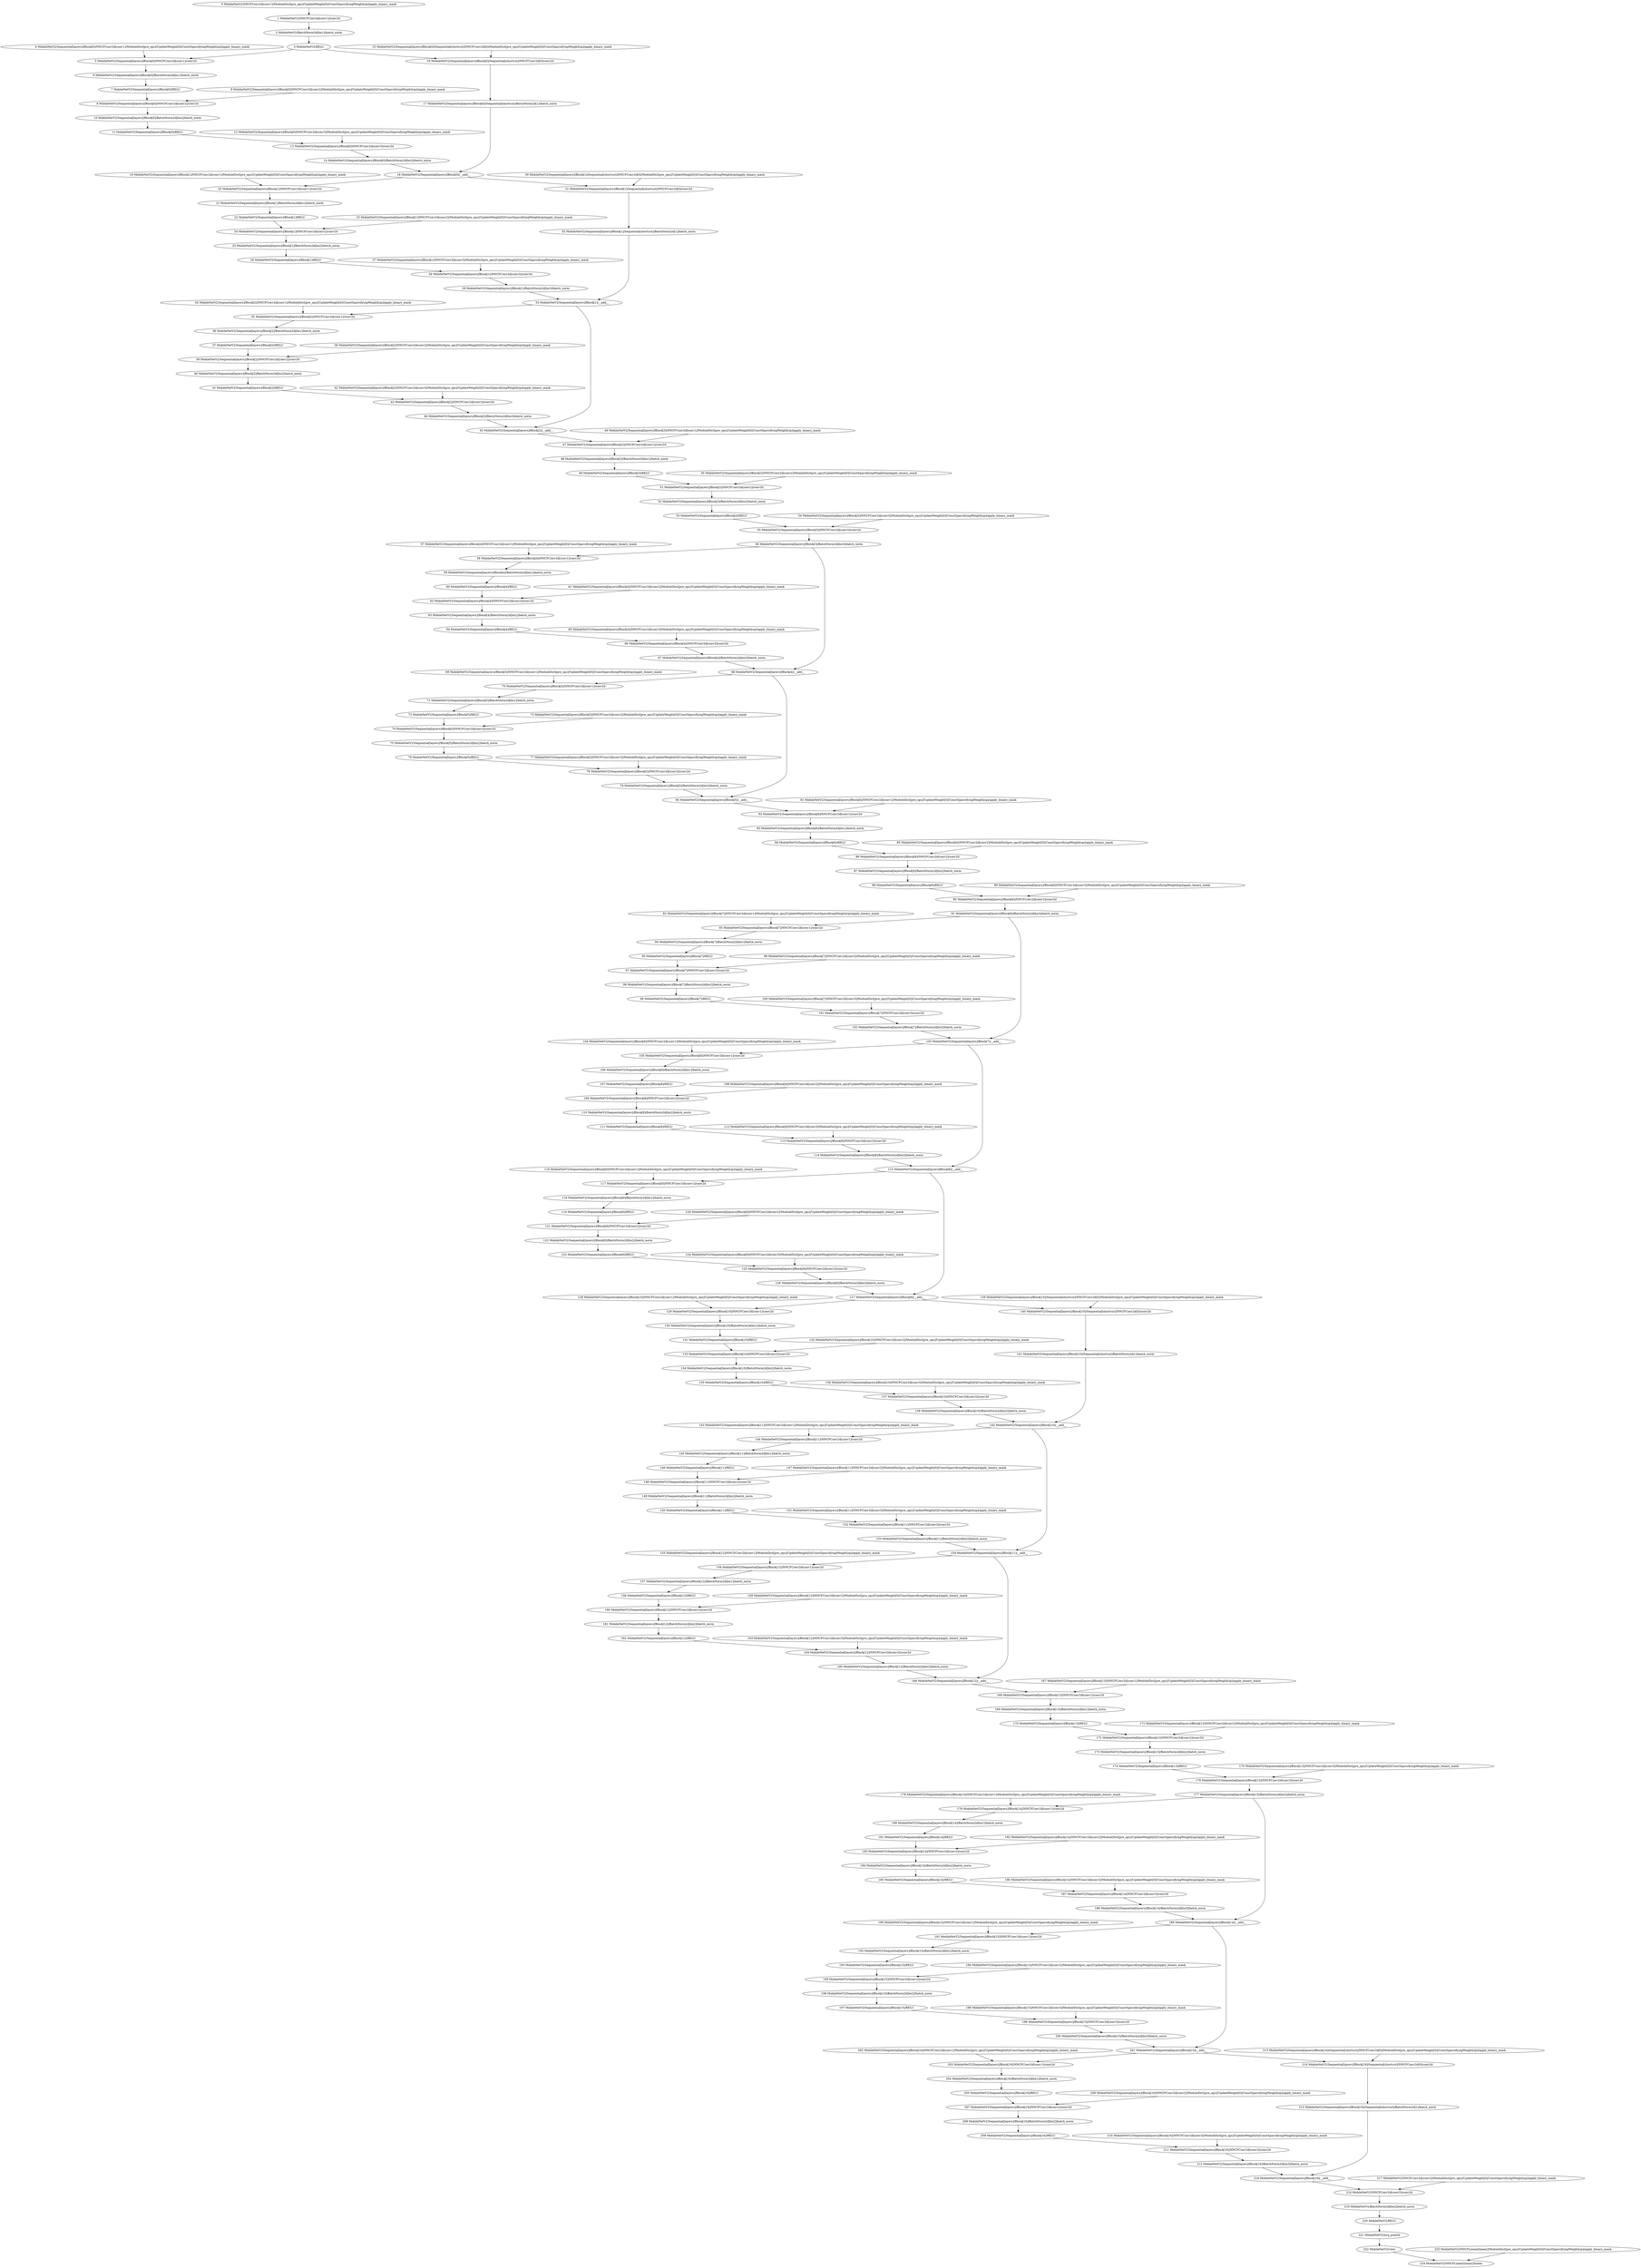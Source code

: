 strict digraph  {
"0 MobileNetV2/NNCFConv2d[conv1]/ModuleDict[pre_ops]/UpdateWeight[0]/ConstSparsifyingWeight[op]/apply_binary_mask" [id=0, scope="MobileNetV2/NNCFConv2d[conv1]/ModuleDict[pre_ops]/UpdateWeight[0]/ConstSparsifyingWeight[op]", type=apply_binary_mask];
"1 MobileNetV2/NNCFConv2d[conv1]/conv2d" [id=1, scope="MobileNetV2/NNCFConv2d[conv1]", type=conv2d];
"2 MobileNetV2/BatchNorm2d[bn1]/batch_norm" [id=2, scope="MobileNetV2/BatchNorm2d[bn1]", type=batch_norm];
"3 MobileNetV2/RELU" [id=3, scope=MobileNetV2, type=RELU];
"4 MobileNetV2/Sequential[layers]/Block[0]/NNCFConv2d[conv1]/ModuleDict[pre_ops]/UpdateWeight[0]/ConstSparsifyingWeight[op]/apply_binary_mask" [id=4, scope="MobileNetV2/Sequential[layers]/Block[0]/NNCFConv2d[conv1]/ModuleDict[pre_ops]/UpdateWeight[0]/ConstSparsifyingWeight[op]", type=apply_binary_mask];
"5 MobileNetV2/Sequential[layers]/Block[0]/NNCFConv2d[conv1]/conv2d" [id=5, scope="MobileNetV2/Sequential[layers]/Block[0]/NNCFConv2d[conv1]", type=conv2d];
"6 MobileNetV2/Sequential[layers]/Block[0]/BatchNorm2d[bn1]/batch_norm" [id=6, scope="MobileNetV2/Sequential[layers]/Block[0]/BatchNorm2d[bn1]", type=batch_norm];
"7 MobileNetV2/Sequential[layers]/Block[0]/RELU" [id=7, scope="MobileNetV2/Sequential[layers]/Block[0]", type=RELU];
"8 MobileNetV2/Sequential[layers]/Block[0]/NNCFConv2d[conv2]/ModuleDict[pre_ops]/UpdateWeight[0]/ConstSparsifyingWeight[op]/apply_binary_mask" [id=8, scope="MobileNetV2/Sequential[layers]/Block[0]/NNCFConv2d[conv2]/ModuleDict[pre_ops]/UpdateWeight[0]/ConstSparsifyingWeight[op]", type=apply_binary_mask];
"9 MobileNetV2/Sequential[layers]/Block[0]/NNCFConv2d[conv2]/conv2d" [id=9, scope="MobileNetV2/Sequential[layers]/Block[0]/NNCFConv2d[conv2]", type=conv2d];
"10 MobileNetV2/Sequential[layers]/Block[0]/BatchNorm2d[bn2]/batch_norm" [id=10, scope="MobileNetV2/Sequential[layers]/Block[0]/BatchNorm2d[bn2]", type=batch_norm];
"11 MobileNetV2/Sequential[layers]/Block[0]/RELU" [id=11, scope="MobileNetV2/Sequential[layers]/Block[0]", type=RELU];
"12 MobileNetV2/Sequential[layers]/Block[0]/NNCFConv2d[conv3]/ModuleDict[pre_ops]/UpdateWeight[0]/ConstSparsifyingWeight[op]/apply_binary_mask" [id=12, scope="MobileNetV2/Sequential[layers]/Block[0]/NNCFConv2d[conv3]/ModuleDict[pre_ops]/UpdateWeight[0]/ConstSparsifyingWeight[op]", type=apply_binary_mask];
"13 MobileNetV2/Sequential[layers]/Block[0]/NNCFConv2d[conv3]/conv2d" [id=13, scope="MobileNetV2/Sequential[layers]/Block[0]/NNCFConv2d[conv3]", type=conv2d];
"14 MobileNetV2/Sequential[layers]/Block[0]/BatchNorm2d[bn3]/batch_norm" [id=14, scope="MobileNetV2/Sequential[layers]/Block[0]/BatchNorm2d[bn3]", type=batch_norm];
"15 MobileNetV2/Sequential[layers]/Block[0]/Sequential[shortcut]/NNCFConv2d[0]/ModuleDict[pre_ops]/UpdateWeight[0]/ConstSparsifyingWeight[op]/apply_binary_mask" [id=15, scope="MobileNetV2/Sequential[layers]/Block[0]/Sequential[shortcut]/NNCFConv2d[0]/ModuleDict[pre_ops]/UpdateWeight[0]/ConstSparsifyingWeight[op]", type=apply_binary_mask];
"16 MobileNetV2/Sequential[layers]/Block[0]/Sequential[shortcut]/NNCFConv2d[0]/conv2d" [id=16, scope="MobileNetV2/Sequential[layers]/Block[0]/Sequential[shortcut]/NNCFConv2d[0]", type=conv2d];
"17 MobileNetV2/Sequential[layers]/Block[0]/Sequential[shortcut]/BatchNorm2d[1]/batch_norm" [id=17, scope="MobileNetV2/Sequential[layers]/Block[0]/Sequential[shortcut]/BatchNorm2d[1]", type=batch_norm];
"18 MobileNetV2/Sequential[layers]/Block[0]/__add__" [id=18, scope="MobileNetV2/Sequential[layers]/Block[0]", type=__add__];
"19 MobileNetV2/Sequential[layers]/Block[1]/NNCFConv2d[conv1]/ModuleDict[pre_ops]/UpdateWeight[0]/ConstSparsifyingWeight[op]/apply_binary_mask" [id=19, scope="MobileNetV2/Sequential[layers]/Block[1]/NNCFConv2d[conv1]/ModuleDict[pre_ops]/UpdateWeight[0]/ConstSparsifyingWeight[op]", type=apply_binary_mask];
"20 MobileNetV2/Sequential[layers]/Block[1]/NNCFConv2d[conv1]/conv2d" [id=20, scope="MobileNetV2/Sequential[layers]/Block[1]/NNCFConv2d[conv1]", type=conv2d];
"21 MobileNetV2/Sequential[layers]/Block[1]/BatchNorm2d[bn1]/batch_norm" [id=21, scope="MobileNetV2/Sequential[layers]/Block[1]/BatchNorm2d[bn1]", type=batch_norm];
"22 MobileNetV2/Sequential[layers]/Block[1]/RELU" [id=22, scope="MobileNetV2/Sequential[layers]/Block[1]", type=RELU];
"23 MobileNetV2/Sequential[layers]/Block[1]/NNCFConv2d[conv2]/ModuleDict[pre_ops]/UpdateWeight[0]/ConstSparsifyingWeight[op]/apply_binary_mask" [id=23, scope="MobileNetV2/Sequential[layers]/Block[1]/NNCFConv2d[conv2]/ModuleDict[pre_ops]/UpdateWeight[0]/ConstSparsifyingWeight[op]", type=apply_binary_mask];
"24 MobileNetV2/Sequential[layers]/Block[1]/NNCFConv2d[conv2]/conv2d" [id=24, scope="MobileNetV2/Sequential[layers]/Block[1]/NNCFConv2d[conv2]", type=conv2d];
"25 MobileNetV2/Sequential[layers]/Block[1]/BatchNorm2d[bn2]/batch_norm" [id=25, scope="MobileNetV2/Sequential[layers]/Block[1]/BatchNorm2d[bn2]", type=batch_norm];
"26 MobileNetV2/Sequential[layers]/Block[1]/RELU" [id=26, scope="MobileNetV2/Sequential[layers]/Block[1]", type=RELU];
"27 MobileNetV2/Sequential[layers]/Block[1]/NNCFConv2d[conv3]/ModuleDict[pre_ops]/UpdateWeight[0]/ConstSparsifyingWeight[op]/apply_binary_mask" [id=27, scope="MobileNetV2/Sequential[layers]/Block[1]/NNCFConv2d[conv3]/ModuleDict[pre_ops]/UpdateWeight[0]/ConstSparsifyingWeight[op]", type=apply_binary_mask];
"28 MobileNetV2/Sequential[layers]/Block[1]/NNCFConv2d[conv3]/conv2d" [id=28, scope="MobileNetV2/Sequential[layers]/Block[1]/NNCFConv2d[conv3]", type=conv2d];
"29 MobileNetV2/Sequential[layers]/Block[1]/BatchNorm2d[bn3]/batch_norm" [id=29, scope="MobileNetV2/Sequential[layers]/Block[1]/BatchNorm2d[bn3]", type=batch_norm];
"30 MobileNetV2/Sequential[layers]/Block[1]/Sequential[shortcut]/NNCFConv2d[0]/ModuleDict[pre_ops]/UpdateWeight[0]/ConstSparsifyingWeight[op]/apply_binary_mask" [id=30, scope="MobileNetV2/Sequential[layers]/Block[1]/Sequential[shortcut]/NNCFConv2d[0]/ModuleDict[pre_ops]/UpdateWeight[0]/ConstSparsifyingWeight[op]", type=apply_binary_mask];
"31 MobileNetV2/Sequential[layers]/Block[1]/Sequential[shortcut]/NNCFConv2d[0]/conv2d" [id=31, scope="MobileNetV2/Sequential[layers]/Block[1]/Sequential[shortcut]/NNCFConv2d[0]", type=conv2d];
"32 MobileNetV2/Sequential[layers]/Block[1]/Sequential[shortcut]/BatchNorm2d[1]/batch_norm" [id=32, scope="MobileNetV2/Sequential[layers]/Block[1]/Sequential[shortcut]/BatchNorm2d[1]", type=batch_norm];
"33 MobileNetV2/Sequential[layers]/Block[1]/__add__" [id=33, scope="MobileNetV2/Sequential[layers]/Block[1]", type=__add__];
"34 MobileNetV2/Sequential[layers]/Block[2]/NNCFConv2d[conv1]/ModuleDict[pre_ops]/UpdateWeight[0]/ConstSparsifyingWeight[op]/apply_binary_mask" [id=34, scope="MobileNetV2/Sequential[layers]/Block[2]/NNCFConv2d[conv1]/ModuleDict[pre_ops]/UpdateWeight[0]/ConstSparsifyingWeight[op]", type=apply_binary_mask];
"35 MobileNetV2/Sequential[layers]/Block[2]/NNCFConv2d[conv1]/conv2d" [id=35, scope="MobileNetV2/Sequential[layers]/Block[2]/NNCFConv2d[conv1]", type=conv2d];
"36 MobileNetV2/Sequential[layers]/Block[2]/BatchNorm2d[bn1]/batch_norm" [id=36, scope="MobileNetV2/Sequential[layers]/Block[2]/BatchNorm2d[bn1]", type=batch_norm];
"37 MobileNetV2/Sequential[layers]/Block[2]/RELU" [id=37, scope="MobileNetV2/Sequential[layers]/Block[2]", type=RELU];
"38 MobileNetV2/Sequential[layers]/Block[2]/NNCFConv2d[conv2]/ModuleDict[pre_ops]/UpdateWeight[0]/ConstSparsifyingWeight[op]/apply_binary_mask" [id=38, scope="MobileNetV2/Sequential[layers]/Block[2]/NNCFConv2d[conv2]/ModuleDict[pre_ops]/UpdateWeight[0]/ConstSparsifyingWeight[op]", type=apply_binary_mask];
"39 MobileNetV2/Sequential[layers]/Block[2]/NNCFConv2d[conv2]/conv2d" [id=39, scope="MobileNetV2/Sequential[layers]/Block[2]/NNCFConv2d[conv2]", type=conv2d];
"40 MobileNetV2/Sequential[layers]/Block[2]/BatchNorm2d[bn2]/batch_norm" [id=40, scope="MobileNetV2/Sequential[layers]/Block[2]/BatchNorm2d[bn2]", type=batch_norm];
"41 MobileNetV2/Sequential[layers]/Block[2]/RELU" [id=41, scope="MobileNetV2/Sequential[layers]/Block[2]", type=RELU];
"42 MobileNetV2/Sequential[layers]/Block[2]/NNCFConv2d[conv3]/ModuleDict[pre_ops]/UpdateWeight[0]/ConstSparsifyingWeight[op]/apply_binary_mask" [id=42, scope="MobileNetV2/Sequential[layers]/Block[2]/NNCFConv2d[conv3]/ModuleDict[pre_ops]/UpdateWeight[0]/ConstSparsifyingWeight[op]", type=apply_binary_mask];
"43 MobileNetV2/Sequential[layers]/Block[2]/NNCFConv2d[conv3]/conv2d" [id=43, scope="MobileNetV2/Sequential[layers]/Block[2]/NNCFConv2d[conv3]", type=conv2d];
"44 MobileNetV2/Sequential[layers]/Block[2]/BatchNorm2d[bn3]/batch_norm" [id=44, scope="MobileNetV2/Sequential[layers]/Block[2]/BatchNorm2d[bn3]", type=batch_norm];
"45 MobileNetV2/Sequential[layers]/Block[2]/__add__" [id=45, scope="MobileNetV2/Sequential[layers]/Block[2]", type=__add__];
"46 MobileNetV2/Sequential[layers]/Block[3]/NNCFConv2d[conv1]/ModuleDict[pre_ops]/UpdateWeight[0]/ConstSparsifyingWeight[op]/apply_binary_mask" [id=46, scope="MobileNetV2/Sequential[layers]/Block[3]/NNCFConv2d[conv1]/ModuleDict[pre_ops]/UpdateWeight[0]/ConstSparsifyingWeight[op]", type=apply_binary_mask];
"47 MobileNetV2/Sequential[layers]/Block[3]/NNCFConv2d[conv1]/conv2d" [id=47, scope="MobileNetV2/Sequential[layers]/Block[3]/NNCFConv2d[conv1]", type=conv2d];
"48 MobileNetV2/Sequential[layers]/Block[3]/BatchNorm2d[bn1]/batch_norm" [id=48, scope="MobileNetV2/Sequential[layers]/Block[3]/BatchNorm2d[bn1]", type=batch_norm];
"49 MobileNetV2/Sequential[layers]/Block[3]/RELU" [id=49, scope="MobileNetV2/Sequential[layers]/Block[3]", type=RELU];
"50 MobileNetV2/Sequential[layers]/Block[3]/NNCFConv2d[conv2]/ModuleDict[pre_ops]/UpdateWeight[0]/ConstSparsifyingWeight[op]/apply_binary_mask" [id=50, scope="MobileNetV2/Sequential[layers]/Block[3]/NNCFConv2d[conv2]/ModuleDict[pre_ops]/UpdateWeight[0]/ConstSparsifyingWeight[op]", type=apply_binary_mask];
"51 MobileNetV2/Sequential[layers]/Block[3]/NNCFConv2d[conv2]/conv2d" [id=51, scope="MobileNetV2/Sequential[layers]/Block[3]/NNCFConv2d[conv2]", type=conv2d];
"52 MobileNetV2/Sequential[layers]/Block[3]/BatchNorm2d[bn2]/batch_norm" [id=52, scope="MobileNetV2/Sequential[layers]/Block[3]/BatchNorm2d[bn2]", type=batch_norm];
"53 MobileNetV2/Sequential[layers]/Block[3]/RELU" [id=53, scope="MobileNetV2/Sequential[layers]/Block[3]", type=RELU];
"54 MobileNetV2/Sequential[layers]/Block[3]/NNCFConv2d[conv3]/ModuleDict[pre_ops]/UpdateWeight[0]/ConstSparsifyingWeight[op]/apply_binary_mask" [id=54, scope="MobileNetV2/Sequential[layers]/Block[3]/NNCFConv2d[conv3]/ModuleDict[pre_ops]/UpdateWeight[0]/ConstSparsifyingWeight[op]", type=apply_binary_mask];
"55 MobileNetV2/Sequential[layers]/Block[3]/NNCFConv2d[conv3]/conv2d" [id=55, scope="MobileNetV2/Sequential[layers]/Block[3]/NNCFConv2d[conv3]", type=conv2d];
"56 MobileNetV2/Sequential[layers]/Block[3]/BatchNorm2d[bn3]/batch_norm" [id=56, scope="MobileNetV2/Sequential[layers]/Block[3]/BatchNorm2d[bn3]", type=batch_norm];
"57 MobileNetV2/Sequential[layers]/Block[4]/NNCFConv2d[conv1]/ModuleDict[pre_ops]/UpdateWeight[0]/ConstSparsifyingWeight[op]/apply_binary_mask" [id=57, scope="MobileNetV2/Sequential[layers]/Block[4]/NNCFConv2d[conv1]/ModuleDict[pre_ops]/UpdateWeight[0]/ConstSparsifyingWeight[op]", type=apply_binary_mask];
"58 MobileNetV2/Sequential[layers]/Block[4]/NNCFConv2d[conv1]/conv2d" [id=58, scope="MobileNetV2/Sequential[layers]/Block[4]/NNCFConv2d[conv1]", type=conv2d];
"59 MobileNetV2/Sequential[layers]/Block[4]/BatchNorm2d[bn1]/batch_norm" [id=59, scope="MobileNetV2/Sequential[layers]/Block[4]/BatchNorm2d[bn1]", type=batch_norm];
"60 MobileNetV2/Sequential[layers]/Block[4]/RELU" [id=60, scope="MobileNetV2/Sequential[layers]/Block[4]", type=RELU];
"61 MobileNetV2/Sequential[layers]/Block[4]/NNCFConv2d[conv2]/ModuleDict[pre_ops]/UpdateWeight[0]/ConstSparsifyingWeight[op]/apply_binary_mask" [id=61, scope="MobileNetV2/Sequential[layers]/Block[4]/NNCFConv2d[conv2]/ModuleDict[pre_ops]/UpdateWeight[0]/ConstSparsifyingWeight[op]", type=apply_binary_mask];
"62 MobileNetV2/Sequential[layers]/Block[4]/NNCFConv2d[conv2]/conv2d" [id=62, scope="MobileNetV2/Sequential[layers]/Block[4]/NNCFConv2d[conv2]", type=conv2d];
"63 MobileNetV2/Sequential[layers]/Block[4]/BatchNorm2d[bn2]/batch_norm" [id=63, scope="MobileNetV2/Sequential[layers]/Block[4]/BatchNorm2d[bn2]", type=batch_norm];
"64 MobileNetV2/Sequential[layers]/Block[4]/RELU" [id=64, scope="MobileNetV2/Sequential[layers]/Block[4]", type=RELU];
"65 MobileNetV2/Sequential[layers]/Block[4]/NNCFConv2d[conv3]/ModuleDict[pre_ops]/UpdateWeight[0]/ConstSparsifyingWeight[op]/apply_binary_mask" [id=65, scope="MobileNetV2/Sequential[layers]/Block[4]/NNCFConv2d[conv3]/ModuleDict[pre_ops]/UpdateWeight[0]/ConstSparsifyingWeight[op]", type=apply_binary_mask];
"66 MobileNetV2/Sequential[layers]/Block[4]/NNCFConv2d[conv3]/conv2d" [id=66, scope="MobileNetV2/Sequential[layers]/Block[4]/NNCFConv2d[conv3]", type=conv2d];
"67 MobileNetV2/Sequential[layers]/Block[4]/BatchNorm2d[bn3]/batch_norm" [id=67, scope="MobileNetV2/Sequential[layers]/Block[4]/BatchNorm2d[bn3]", type=batch_norm];
"68 MobileNetV2/Sequential[layers]/Block[4]/__add__" [id=68, scope="MobileNetV2/Sequential[layers]/Block[4]", type=__add__];
"69 MobileNetV2/Sequential[layers]/Block[5]/NNCFConv2d[conv1]/ModuleDict[pre_ops]/UpdateWeight[0]/ConstSparsifyingWeight[op]/apply_binary_mask" [id=69, scope="MobileNetV2/Sequential[layers]/Block[5]/NNCFConv2d[conv1]/ModuleDict[pre_ops]/UpdateWeight[0]/ConstSparsifyingWeight[op]", type=apply_binary_mask];
"70 MobileNetV2/Sequential[layers]/Block[5]/NNCFConv2d[conv1]/conv2d" [id=70, scope="MobileNetV2/Sequential[layers]/Block[5]/NNCFConv2d[conv1]", type=conv2d];
"71 MobileNetV2/Sequential[layers]/Block[5]/BatchNorm2d[bn1]/batch_norm" [id=71, scope="MobileNetV2/Sequential[layers]/Block[5]/BatchNorm2d[bn1]", type=batch_norm];
"72 MobileNetV2/Sequential[layers]/Block[5]/RELU" [id=72, scope="MobileNetV2/Sequential[layers]/Block[5]", type=RELU];
"73 MobileNetV2/Sequential[layers]/Block[5]/NNCFConv2d[conv2]/ModuleDict[pre_ops]/UpdateWeight[0]/ConstSparsifyingWeight[op]/apply_binary_mask" [id=73, scope="MobileNetV2/Sequential[layers]/Block[5]/NNCFConv2d[conv2]/ModuleDict[pre_ops]/UpdateWeight[0]/ConstSparsifyingWeight[op]", type=apply_binary_mask];
"74 MobileNetV2/Sequential[layers]/Block[5]/NNCFConv2d[conv2]/conv2d" [id=74, scope="MobileNetV2/Sequential[layers]/Block[5]/NNCFConv2d[conv2]", type=conv2d];
"75 MobileNetV2/Sequential[layers]/Block[5]/BatchNorm2d[bn2]/batch_norm" [id=75, scope="MobileNetV2/Sequential[layers]/Block[5]/BatchNorm2d[bn2]", type=batch_norm];
"76 MobileNetV2/Sequential[layers]/Block[5]/RELU" [id=76, scope="MobileNetV2/Sequential[layers]/Block[5]", type=RELU];
"77 MobileNetV2/Sequential[layers]/Block[5]/NNCFConv2d[conv3]/ModuleDict[pre_ops]/UpdateWeight[0]/ConstSparsifyingWeight[op]/apply_binary_mask" [id=77, scope="MobileNetV2/Sequential[layers]/Block[5]/NNCFConv2d[conv3]/ModuleDict[pre_ops]/UpdateWeight[0]/ConstSparsifyingWeight[op]", type=apply_binary_mask];
"78 MobileNetV2/Sequential[layers]/Block[5]/NNCFConv2d[conv3]/conv2d" [id=78, scope="MobileNetV2/Sequential[layers]/Block[5]/NNCFConv2d[conv3]", type=conv2d];
"79 MobileNetV2/Sequential[layers]/Block[5]/BatchNorm2d[bn3]/batch_norm" [id=79, scope="MobileNetV2/Sequential[layers]/Block[5]/BatchNorm2d[bn3]", type=batch_norm];
"80 MobileNetV2/Sequential[layers]/Block[5]/__add__" [id=80, scope="MobileNetV2/Sequential[layers]/Block[5]", type=__add__];
"81 MobileNetV2/Sequential[layers]/Block[6]/NNCFConv2d[conv1]/ModuleDict[pre_ops]/UpdateWeight[0]/ConstSparsifyingWeight[op]/apply_binary_mask" [id=81, scope="MobileNetV2/Sequential[layers]/Block[6]/NNCFConv2d[conv1]/ModuleDict[pre_ops]/UpdateWeight[0]/ConstSparsifyingWeight[op]", type=apply_binary_mask];
"82 MobileNetV2/Sequential[layers]/Block[6]/NNCFConv2d[conv1]/conv2d" [id=82, scope="MobileNetV2/Sequential[layers]/Block[6]/NNCFConv2d[conv1]", type=conv2d];
"83 MobileNetV2/Sequential[layers]/Block[6]/BatchNorm2d[bn1]/batch_norm" [id=83, scope="MobileNetV2/Sequential[layers]/Block[6]/BatchNorm2d[bn1]", type=batch_norm];
"84 MobileNetV2/Sequential[layers]/Block[6]/RELU" [id=84, scope="MobileNetV2/Sequential[layers]/Block[6]", type=RELU];
"85 MobileNetV2/Sequential[layers]/Block[6]/NNCFConv2d[conv2]/ModuleDict[pre_ops]/UpdateWeight[0]/ConstSparsifyingWeight[op]/apply_binary_mask" [id=85, scope="MobileNetV2/Sequential[layers]/Block[6]/NNCFConv2d[conv2]/ModuleDict[pre_ops]/UpdateWeight[0]/ConstSparsifyingWeight[op]", type=apply_binary_mask];
"86 MobileNetV2/Sequential[layers]/Block[6]/NNCFConv2d[conv2]/conv2d" [id=86, scope="MobileNetV2/Sequential[layers]/Block[6]/NNCFConv2d[conv2]", type=conv2d];
"87 MobileNetV2/Sequential[layers]/Block[6]/BatchNorm2d[bn2]/batch_norm" [id=87, scope="MobileNetV2/Sequential[layers]/Block[6]/BatchNorm2d[bn2]", type=batch_norm];
"88 MobileNetV2/Sequential[layers]/Block[6]/RELU" [id=88, scope="MobileNetV2/Sequential[layers]/Block[6]", type=RELU];
"89 MobileNetV2/Sequential[layers]/Block[6]/NNCFConv2d[conv3]/ModuleDict[pre_ops]/UpdateWeight[0]/ConstSparsifyingWeight[op]/apply_binary_mask" [id=89, scope="MobileNetV2/Sequential[layers]/Block[6]/NNCFConv2d[conv3]/ModuleDict[pre_ops]/UpdateWeight[0]/ConstSparsifyingWeight[op]", type=apply_binary_mask];
"90 MobileNetV2/Sequential[layers]/Block[6]/NNCFConv2d[conv3]/conv2d" [id=90, scope="MobileNetV2/Sequential[layers]/Block[6]/NNCFConv2d[conv3]", type=conv2d];
"91 MobileNetV2/Sequential[layers]/Block[6]/BatchNorm2d[bn3]/batch_norm" [id=91, scope="MobileNetV2/Sequential[layers]/Block[6]/BatchNorm2d[bn3]", type=batch_norm];
"92 MobileNetV2/Sequential[layers]/Block[7]/NNCFConv2d[conv1]/ModuleDict[pre_ops]/UpdateWeight[0]/ConstSparsifyingWeight[op]/apply_binary_mask" [id=92, scope="MobileNetV2/Sequential[layers]/Block[7]/NNCFConv2d[conv1]/ModuleDict[pre_ops]/UpdateWeight[0]/ConstSparsifyingWeight[op]", type=apply_binary_mask];
"93 MobileNetV2/Sequential[layers]/Block[7]/NNCFConv2d[conv1]/conv2d" [id=93, scope="MobileNetV2/Sequential[layers]/Block[7]/NNCFConv2d[conv1]", type=conv2d];
"94 MobileNetV2/Sequential[layers]/Block[7]/BatchNorm2d[bn1]/batch_norm" [id=94, scope="MobileNetV2/Sequential[layers]/Block[7]/BatchNorm2d[bn1]", type=batch_norm];
"95 MobileNetV2/Sequential[layers]/Block[7]/RELU" [id=95, scope="MobileNetV2/Sequential[layers]/Block[7]", type=RELU];
"96 MobileNetV2/Sequential[layers]/Block[7]/NNCFConv2d[conv2]/ModuleDict[pre_ops]/UpdateWeight[0]/ConstSparsifyingWeight[op]/apply_binary_mask" [id=96, scope="MobileNetV2/Sequential[layers]/Block[7]/NNCFConv2d[conv2]/ModuleDict[pre_ops]/UpdateWeight[0]/ConstSparsifyingWeight[op]", type=apply_binary_mask];
"97 MobileNetV2/Sequential[layers]/Block[7]/NNCFConv2d[conv2]/conv2d" [id=97, scope="MobileNetV2/Sequential[layers]/Block[7]/NNCFConv2d[conv2]", type=conv2d];
"98 MobileNetV2/Sequential[layers]/Block[7]/BatchNorm2d[bn2]/batch_norm" [id=98, scope="MobileNetV2/Sequential[layers]/Block[7]/BatchNorm2d[bn2]", type=batch_norm];
"99 MobileNetV2/Sequential[layers]/Block[7]/RELU" [id=99, scope="MobileNetV2/Sequential[layers]/Block[7]", type=RELU];
"100 MobileNetV2/Sequential[layers]/Block[7]/NNCFConv2d[conv3]/ModuleDict[pre_ops]/UpdateWeight[0]/ConstSparsifyingWeight[op]/apply_binary_mask" [id=100, scope="MobileNetV2/Sequential[layers]/Block[7]/NNCFConv2d[conv3]/ModuleDict[pre_ops]/UpdateWeight[0]/ConstSparsifyingWeight[op]", type=apply_binary_mask];
"101 MobileNetV2/Sequential[layers]/Block[7]/NNCFConv2d[conv3]/conv2d" [id=101, scope="MobileNetV2/Sequential[layers]/Block[7]/NNCFConv2d[conv3]", type=conv2d];
"102 MobileNetV2/Sequential[layers]/Block[7]/BatchNorm2d[bn3]/batch_norm" [id=102, scope="MobileNetV2/Sequential[layers]/Block[7]/BatchNorm2d[bn3]", type=batch_norm];
"103 MobileNetV2/Sequential[layers]/Block[7]/__add__" [id=103, scope="MobileNetV2/Sequential[layers]/Block[7]", type=__add__];
"104 MobileNetV2/Sequential[layers]/Block[8]/NNCFConv2d[conv1]/ModuleDict[pre_ops]/UpdateWeight[0]/ConstSparsifyingWeight[op]/apply_binary_mask" [id=104, scope="MobileNetV2/Sequential[layers]/Block[8]/NNCFConv2d[conv1]/ModuleDict[pre_ops]/UpdateWeight[0]/ConstSparsifyingWeight[op]", type=apply_binary_mask];
"105 MobileNetV2/Sequential[layers]/Block[8]/NNCFConv2d[conv1]/conv2d" [id=105, scope="MobileNetV2/Sequential[layers]/Block[8]/NNCFConv2d[conv1]", type=conv2d];
"106 MobileNetV2/Sequential[layers]/Block[8]/BatchNorm2d[bn1]/batch_norm" [id=106, scope="MobileNetV2/Sequential[layers]/Block[8]/BatchNorm2d[bn1]", type=batch_norm];
"107 MobileNetV2/Sequential[layers]/Block[8]/RELU" [id=107, scope="MobileNetV2/Sequential[layers]/Block[8]", type=RELU];
"108 MobileNetV2/Sequential[layers]/Block[8]/NNCFConv2d[conv2]/ModuleDict[pre_ops]/UpdateWeight[0]/ConstSparsifyingWeight[op]/apply_binary_mask" [id=108, scope="MobileNetV2/Sequential[layers]/Block[8]/NNCFConv2d[conv2]/ModuleDict[pre_ops]/UpdateWeight[0]/ConstSparsifyingWeight[op]", type=apply_binary_mask];
"109 MobileNetV2/Sequential[layers]/Block[8]/NNCFConv2d[conv2]/conv2d" [id=109, scope="MobileNetV2/Sequential[layers]/Block[8]/NNCFConv2d[conv2]", type=conv2d];
"110 MobileNetV2/Sequential[layers]/Block[8]/BatchNorm2d[bn2]/batch_norm" [id=110, scope="MobileNetV2/Sequential[layers]/Block[8]/BatchNorm2d[bn2]", type=batch_norm];
"111 MobileNetV2/Sequential[layers]/Block[8]/RELU" [id=111, scope="MobileNetV2/Sequential[layers]/Block[8]", type=RELU];
"112 MobileNetV2/Sequential[layers]/Block[8]/NNCFConv2d[conv3]/ModuleDict[pre_ops]/UpdateWeight[0]/ConstSparsifyingWeight[op]/apply_binary_mask" [id=112, scope="MobileNetV2/Sequential[layers]/Block[8]/NNCFConv2d[conv3]/ModuleDict[pre_ops]/UpdateWeight[0]/ConstSparsifyingWeight[op]", type=apply_binary_mask];
"113 MobileNetV2/Sequential[layers]/Block[8]/NNCFConv2d[conv3]/conv2d" [id=113, scope="MobileNetV2/Sequential[layers]/Block[8]/NNCFConv2d[conv3]", type=conv2d];
"114 MobileNetV2/Sequential[layers]/Block[8]/BatchNorm2d[bn3]/batch_norm" [id=114, scope="MobileNetV2/Sequential[layers]/Block[8]/BatchNorm2d[bn3]", type=batch_norm];
"115 MobileNetV2/Sequential[layers]/Block[8]/__add__" [id=115, scope="MobileNetV2/Sequential[layers]/Block[8]", type=__add__];
"116 MobileNetV2/Sequential[layers]/Block[9]/NNCFConv2d[conv1]/ModuleDict[pre_ops]/UpdateWeight[0]/ConstSparsifyingWeight[op]/apply_binary_mask" [id=116, scope="MobileNetV2/Sequential[layers]/Block[9]/NNCFConv2d[conv1]/ModuleDict[pre_ops]/UpdateWeight[0]/ConstSparsifyingWeight[op]", type=apply_binary_mask];
"117 MobileNetV2/Sequential[layers]/Block[9]/NNCFConv2d[conv1]/conv2d" [id=117, scope="MobileNetV2/Sequential[layers]/Block[9]/NNCFConv2d[conv1]", type=conv2d];
"118 MobileNetV2/Sequential[layers]/Block[9]/BatchNorm2d[bn1]/batch_norm" [id=118, scope="MobileNetV2/Sequential[layers]/Block[9]/BatchNorm2d[bn1]", type=batch_norm];
"119 MobileNetV2/Sequential[layers]/Block[9]/RELU" [id=119, scope="MobileNetV2/Sequential[layers]/Block[9]", type=RELU];
"120 MobileNetV2/Sequential[layers]/Block[9]/NNCFConv2d[conv2]/ModuleDict[pre_ops]/UpdateWeight[0]/ConstSparsifyingWeight[op]/apply_binary_mask" [id=120, scope="MobileNetV2/Sequential[layers]/Block[9]/NNCFConv2d[conv2]/ModuleDict[pre_ops]/UpdateWeight[0]/ConstSparsifyingWeight[op]", type=apply_binary_mask];
"121 MobileNetV2/Sequential[layers]/Block[9]/NNCFConv2d[conv2]/conv2d" [id=121, scope="MobileNetV2/Sequential[layers]/Block[9]/NNCFConv2d[conv2]", type=conv2d];
"122 MobileNetV2/Sequential[layers]/Block[9]/BatchNorm2d[bn2]/batch_norm" [id=122, scope="MobileNetV2/Sequential[layers]/Block[9]/BatchNorm2d[bn2]", type=batch_norm];
"123 MobileNetV2/Sequential[layers]/Block[9]/RELU" [id=123, scope="MobileNetV2/Sequential[layers]/Block[9]", type=RELU];
"124 MobileNetV2/Sequential[layers]/Block[9]/NNCFConv2d[conv3]/ModuleDict[pre_ops]/UpdateWeight[0]/ConstSparsifyingWeight[op]/apply_binary_mask" [id=124, scope="MobileNetV2/Sequential[layers]/Block[9]/NNCFConv2d[conv3]/ModuleDict[pre_ops]/UpdateWeight[0]/ConstSparsifyingWeight[op]", type=apply_binary_mask];
"125 MobileNetV2/Sequential[layers]/Block[9]/NNCFConv2d[conv3]/conv2d" [id=125, scope="MobileNetV2/Sequential[layers]/Block[9]/NNCFConv2d[conv3]", type=conv2d];
"126 MobileNetV2/Sequential[layers]/Block[9]/BatchNorm2d[bn3]/batch_norm" [id=126, scope="MobileNetV2/Sequential[layers]/Block[9]/BatchNorm2d[bn3]", type=batch_norm];
"127 MobileNetV2/Sequential[layers]/Block[9]/__add__" [id=127, scope="MobileNetV2/Sequential[layers]/Block[9]", type=__add__];
"128 MobileNetV2/Sequential[layers]/Block[10]/NNCFConv2d[conv1]/ModuleDict[pre_ops]/UpdateWeight[0]/ConstSparsifyingWeight[op]/apply_binary_mask" [id=128, scope="MobileNetV2/Sequential[layers]/Block[10]/NNCFConv2d[conv1]/ModuleDict[pre_ops]/UpdateWeight[0]/ConstSparsifyingWeight[op]", type=apply_binary_mask];
"129 MobileNetV2/Sequential[layers]/Block[10]/NNCFConv2d[conv1]/conv2d" [id=129, scope="MobileNetV2/Sequential[layers]/Block[10]/NNCFConv2d[conv1]", type=conv2d];
"130 MobileNetV2/Sequential[layers]/Block[10]/BatchNorm2d[bn1]/batch_norm" [id=130, scope="MobileNetV2/Sequential[layers]/Block[10]/BatchNorm2d[bn1]", type=batch_norm];
"131 MobileNetV2/Sequential[layers]/Block[10]/RELU" [id=131, scope="MobileNetV2/Sequential[layers]/Block[10]", type=RELU];
"132 MobileNetV2/Sequential[layers]/Block[10]/NNCFConv2d[conv2]/ModuleDict[pre_ops]/UpdateWeight[0]/ConstSparsifyingWeight[op]/apply_binary_mask" [id=132, scope="MobileNetV2/Sequential[layers]/Block[10]/NNCFConv2d[conv2]/ModuleDict[pre_ops]/UpdateWeight[0]/ConstSparsifyingWeight[op]", type=apply_binary_mask];
"133 MobileNetV2/Sequential[layers]/Block[10]/NNCFConv2d[conv2]/conv2d" [id=133, scope="MobileNetV2/Sequential[layers]/Block[10]/NNCFConv2d[conv2]", type=conv2d];
"134 MobileNetV2/Sequential[layers]/Block[10]/BatchNorm2d[bn2]/batch_norm" [id=134, scope="MobileNetV2/Sequential[layers]/Block[10]/BatchNorm2d[bn2]", type=batch_norm];
"135 MobileNetV2/Sequential[layers]/Block[10]/RELU" [id=135, scope="MobileNetV2/Sequential[layers]/Block[10]", type=RELU];
"136 MobileNetV2/Sequential[layers]/Block[10]/NNCFConv2d[conv3]/ModuleDict[pre_ops]/UpdateWeight[0]/ConstSparsifyingWeight[op]/apply_binary_mask" [id=136, scope="MobileNetV2/Sequential[layers]/Block[10]/NNCFConv2d[conv3]/ModuleDict[pre_ops]/UpdateWeight[0]/ConstSparsifyingWeight[op]", type=apply_binary_mask];
"137 MobileNetV2/Sequential[layers]/Block[10]/NNCFConv2d[conv3]/conv2d" [id=137, scope="MobileNetV2/Sequential[layers]/Block[10]/NNCFConv2d[conv3]", type=conv2d];
"138 MobileNetV2/Sequential[layers]/Block[10]/BatchNorm2d[bn3]/batch_norm" [id=138, scope="MobileNetV2/Sequential[layers]/Block[10]/BatchNorm2d[bn3]", type=batch_norm];
"139 MobileNetV2/Sequential[layers]/Block[10]/Sequential[shortcut]/NNCFConv2d[0]/ModuleDict[pre_ops]/UpdateWeight[0]/ConstSparsifyingWeight[op]/apply_binary_mask" [id=139, scope="MobileNetV2/Sequential[layers]/Block[10]/Sequential[shortcut]/NNCFConv2d[0]/ModuleDict[pre_ops]/UpdateWeight[0]/ConstSparsifyingWeight[op]", type=apply_binary_mask];
"140 MobileNetV2/Sequential[layers]/Block[10]/Sequential[shortcut]/NNCFConv2d[0]/conv2d" [id=140, scope="MobileNetV2/Sequential[layers]/Block[10]/Sequential[shortcut]/NNCFConv2d[0]", type=conv2d];
"141 MobileNetV2/Sequential[layers]/Block[10]/Sequential[shortcut]/BatchNorm2d[1]/batch_norm" [id=141, scope="MobileNetV2/Sequential[layers]/Block[10]/Sequential[shortcut]/BatchNorm2d[1]", type=batch_norm];
"142 MobileNetV2/Sequential[layers]/Block[10]/__add__" [id=142, scope="MobileNetV2/Sequential[layers]/Block[10]", type=__add__];
"143 MobileNetV2/Sequential[layers]/Block[11]/NNCFConv2d[conv1]/ModuleDict[pre_ops]/UpdateWeight[0]/ConstSparsifyingWeight[op]/apply_binary_mask" [id=143, scope="MobileNetV2/Sequential[layers]/Block[11]/NNCFConv2d[conv1]/ModuleDict[pre_ops]/UpdateWeight[0]/ConstSparsifyingWeight[op]", type=apply_binary_mask];
"144 MobileNetV2/Sequential[layers]/Block[11]/NNCFConv2d[conv1]/conv2d" [id=144, scope="MobileNetV2/Sequential[layers]/Block[11]/NNCFConv2d[conv1]", type=conv2d];
"145 MobileNetV2/Sequential[layers]/Block[11]/BatchNorm2d[bn1]/batch_norm" [id=145, scope="MobileNetV2/Sequential[layers]/Block[11]/BatchNorm2d[bn1]", type=batch_norm];
"146 MobileNetV2/Sequential[layers]/Block[11]/RELU" [id=146, scope="MobileNetV2/Sequential[layers]/Block[11]", type=RELU];
"147 MobileNetV2/Sequential[layers]/Block[11]/NNCFConv2d[conv2]/ModuleDict[pre_ops]/UpdateWeight[0]/ConstSparsifyingWeight[op]/apply_binary_mask" [id=147, scope="MobileNetV2/Sequential[layers]/Block[11]/NNCFConv2d[conv2]/ModuleDict[pre_ops]/UpdateWeight[0]/ConstSparsifyingWeight[op]", type=apply_binary_mask];
"148 MobileNetV2/Sequential[layers]/Block[11]/NNCFConv2d[conv2]/conv2d" [id=148, scope="MobileNetV2/Sequential[layers]/Block[11]/NNCFConv2d[conv2]", type=conv2d];
"149 MobileNetV2/Sequential[layers]/Block[11]/BatchNorm2d[bn2]/batch_norm" [id=149, scope="MobileNetV2/Sequential[layers]/Block[11]/BatchNorm2d[bn2]", type=batch_norm];
"150 MobileNetV2/Sequential[layers]/Block[11]/RELU" [id=150, scope="MobileNetV2/Sequential[layers]/Block[11]", type=RELU];
"151 MobileNetV2/Sequential[layers]/Block[11]/NNCFConv2d[conv3]/ModuleDict[pre_ops]/UpdateWeight[0]/ConstSparsifyingWeight[op]/apply_binary_mask" [id=151, scope="MobileNetV2/Sequential[layers]/Block[11]/NNCFConv2d[conv3]/ModuleDict[pre_ops]/UpdateWeight[0]/ConstSparsifyingWeight[op]", type=apply_binary_mask];
"152 MobileNetV2/Sequential[layers]/Block[11]/NNCFConv2d[conv3]/conv2d" [id=152, scope="MobileNetV2/Sequential[layers]/Block[11]/NNCFConv2d[conv3]", type=conv2d];
"153 MobileNetV2/Sequential[layers]/Block[11]/BatchNorm2d[bn3]/batch_norm" [id=153, scope="MobileNetV2/Sequential[layers]/Block[11]/BatchNorm2d[bn3]", type=batch_norm];
"154 MobileNetV2/Sequential[layers]/Block[11]/__add__" [id=154, scope="MobileNetV2/Sequential[layers]/Block[11]", type=__add__];
"155 MobileNetV2/Sequential[layers]/Block[12]/NNCFConv2d[conv1]/ModuleDict[pre_ops]/UpdateWeight[0]/ConstSparsifyingWeight[op]/apply_binary_mask" [id=155, scope="MobileNetV2/Sequential[layers]/Block[12]/NNCFConv2d[conv1]/ModuleDict[pre_ops]/UpdateWeight[0]/ConstSparsifyingWeight[op]", type=apply_binary_mask];
"156 MobileNetV2/Sequential[layers]/Block[12]/NNCFConv2d[conv1]/conv2d" [id=156, scope="MobileNetV2/Sequential[layers]/Block[12]/NNCFConv2d[conv1]", type=conv2d];
"157 MobileNetV2/Sequential[layers]/Block[12]/BatchNorm2d[bn1]/batch_norm" [id=157, scope="MobileNetV2/Sequential[layers]/Block[12]/BatchNorm2d[bn1]", type=batch_norm];
"158 MobileNetV2/Sequential[layers]/Block[12]/RELU" [id=158, scope="MobileNetV2/Sequential[layers]/Block[12]", type=RELU];
"159 MobileNetV2/Sequential[layers]/Block[12]/NNCFConv2d[conv2]/ModuleDict[pre_ops]/UpdateWeight[0]/ConstSparsifyingWeight[op]/apply_binary_mask" [id=159, scope="MobileNetV2/Sequential[layers]/Block[12]/NNCFConv2d[conv2]/ModuleDict[pre_ops]/UpdateWeight[0]/ConstSparsifyingWeight[op]", type=apply_binary_mask];
"160 MobileNetV2/Sequential[layers]/Block[12]/NNCFConv2d[conv2]/conv2d" [id=160, scope="MobileNetV2/Sequential[layers]/Block[12]/NNCFConv2d[conv2]", type=conv2d];
"161 MobileNetV2/Sequential[layers]/Block[12]/BatchNorm2d[bn2]/batch_norm" [id=161, scope="MobileNetV2/Sequential[layers]/Block[12]/BatchNorm2d[bn2]", type=batch_norm];
"162 MobileNetV2/Sequential[layers]/Block[12]/RELU" [id=162, scope="MobileNetV2/Sequential[layers]/Block[12]", type=RELU];
"163 MobileNetV2/Sequential[layers]/Block[12]/NNCFConv2d[conv3]/ModuleDict[pre_ops]/UpdateWeight[0]/ConstSparsifyingWeight[op]/apply_binary_mask" [id=163, scope="MobileNetV2/Sequential[layers]/Block[12]/NNCFConv2d[conv3]/ModuleDict[pre_ops]/UpdateWeight[0]/ConstSparsifyingWeight[op]", type=apply_binary_mask];
"164 MobileNetV2/Sequential[layers]/Block[12]/NNCFConv2d[conv3]/conv2d" [id=164, scope="MobileNetV2/Sequential[layers]/Block[12]/NNCFConv2d[conv3]", type=conv2d];
"165 MobileNetV2/Sequential[layers]/Block[12]/BatchNorm2d[bn3]/batch_norm" [id=165, scope="MobileNetV2/Sequential[layers]/Block[12]/BatchNorm2d[bn3]", type=batch_norm];
"166 MobileNetV2/Sequential[layers]/Block[12]/__add__" [id=166, scope="MobileNetV2/Sequential[layers]/Block[12]", type=__add__];
"167 MobileNetV2/Sequential[layers]/Block[13]/NNCFConv2d[conv1]/ModuleDict[pre_ops]/UpdateWeight[0]/ConstSparsifyingWeight[op]/apply_binary_mask" [id=167, scope="MobileNetV2/Sequential[layers]/Block[13]/NNCFConv2d[conv1]/ModuleDict[pre_ops]/UpdateWeight[0]/ConstSparsifyingWeight[op]", type=apply_binary_mask];
"168 MobileNetV2/Sequential[layers]/Block[13]/NNCFConv2d[conv1]/conv2d" [id=168, scope="MobileNetV2/Sequential[layers]/Block[13]/NNCFConv2d[conv1]", type=conv2d];
"169 MobileNetV2/Sequential[layers]/Block[13]/BatchNorm2d[bn1]/batch_norm" [id=169, scope="MobileNetV2/Sequential[layers]/Block[13]/BatchNorm2d[bn1]", type=batch_norm];
"170 MobileNetV2/Sequential[layers]/Block[13]/RELU" [id=170, scope="MobileNetV2/Sequential[layers]/Block[13]", type=RELU];
"171 MobileNetV2/Sequential[layers]/Block[13]/NNCFConv2d[conv2]/ModuleDict[pre_ops]/UpdateWeight[0]/ConstSparsifyingWeight[op]/apply_binary_mask" [id=171, scope="MobileNetV2/Sequential[layers]/Block[13]/NNCFConv2d[conv2]/ModuleDict[pre_ops]/UpdateWeight[0]/ConstSparsifyingWeight[op]", type=apply_binary_mask];
"172 MobileNetV2/Sequential[layers]/Block[13]/NNCFConv2d[conv2]/conv2d" [id=172, scope="MobileNetV2/Sequential[layers]/Block[13]/NNCFConv2d[conv2]", type=conv2d];
"173 MobileNetV2/Sequential[layers]/Block[13]/BatchNorm2d[bn2]/batch_norm" [id=173, scope="MobileNetV2/Sequential[layers]/Block[13]/BatchNorm2d[bn2]", type=batch_norm];
"174 MobileNetV2/Sequential[layers]/Block[13]/RELU" [id=174, scope="MobileNetV2/Sequential[layers]/Block[13]", type=RELU];
"175 MobileNetV2/Sequential[layers]/Block[13]/NNCFConv2d[conv3]/ModuleDict[pre_ops]/UpdateWeight[0]/ConstSparsifyingWeight[op]/apply_binary_mask" [id=175, scope="MobileNetV2/Sequential[layers]/Block[13]/NNCFConv2d[conv3]/ModuleDict[pre_ops]/UpdateWeight[0]/ConstSparsifyingWeight[op]", type=apply_binary_mask];
"176 MobileNetV2/Sequential[layers]/Block[13]/NNCFConv2d[conv3]/conv2d" [id=176, scope="MobileNetV2/Sequential[layers]/Block[13]/NNCFConv2d[conv3]", type=conv2d];
"177 MobileNetV2/Sequential[layers]/Block[13]/BatchNorm2d[bn3]/batch_norm" [id=177, scope="MobileNetV2/Sequential[layers]/Block[13]/BatchNorm2d[bn3]", type=batch_norm];
"178 MobileNetV2/Sequential[layers]/Block[14]/NNCFConv2d[conv1]/ModuleDict[pre_ops]/UpdateWeight[0]/ConstSparsifyingWeight[op]/apply_binary_mask" [id=178, scope="MobileNetV2/Sequential[layers]/Block[14]/NNCFConv2d[conv1]/ModuleDict[pre_ops]/UpdateWeight[0]/ConstSparsifyingWeight[op]", type=apply_binary_mask];
"179 MobileNetV2/Sequential[layers]/Block[14]/NNCFConv2d[conv1]/conv2d" [id=179, scope="MobileNetV2/Sequential[layers]/Block[14]/NNCFConv2d[conv1]", type=conv2d];
"180 MobileNetV2/Sequential[layers]/Block[14]/BatchNorm2d[bn1]/batch_norm" [id=180, scope="MobileNetV2/Sequential[layers]/Block[14]/BatchNorm2d[bn1]", type=batch_norm];
"181 MobileNetV2/Sequential[layers]/Block[14]/RELU" [id=181, scope="MobileNetV2/Sequential[layers]/Block[14]", type=RELU];
"182 MobileNetV2/Sequential[layers]/Block[14]/NNCFConv2d[conv2]/ModuleDict[pre_ops]/UpdateWeight[0]/ConstSparsifyingWeight[op]/apply_binary_mask" [id=182, scope="MobileNetV2/Sequential[layers]/Block[14]/NNCFConv2d[conv2]/ModuleDict[pre_ops]/UpdateWeight[0]/ConstSparsifyingWeight[op]", type=apply_binary_mask];
"183 MobileNetV2/Sequential[layers]/Block[14]/NNCFConv2d[conv2]/conv2d" [id=183, scope="MobileNetV2/Sequential[layers]/Block[14]/NNCFConv2d[conv2]", type=conv2d];
"184 MobileNetV2/Sequential[layers]/Block[14]/BatchNorm2d[bn2]/batch_norm" [id=184, scope="MobileNetV2/Sequential[layers]/Block[14]/BatchNorm2d[bn2]", type=batch_norm];
"185 MobileNetV2/Sequential[layers]/Block[14]/RELU" [id=185, scope="MobileNetV2/Sequential[layers]/Block[14]", type=RELU];
"186 MobileNetV2/Sequential[layers]/Block[14]/NNCFConv2d[conv3]/ModuleDict[pre_ops]/UpdateWeight[0]/ConstSparsifyingWeight[op]/apply_binary_mask" [id=186, scope="MobileNetV2/Sequential[layers]/Block[14]/NNCFConv2d[conv3]/ModuleDict[pre_ops]/UpdateWeight[0]/ConstSparsifyingWeight[op]", type=apply_binary_mask];
"187 MobileNetV2/Sequential[layers]/Block[14]/NNCFConv2d[conv3]/conv2d" [id=187, scope="MobileNetV2/Sequential[layers]/Block[14]/NNCFConv2d[conv3]", type=conv2d];
"188 MobileNetV2/Sequential[layers]/Block[14]/BatchNorm2d[bn3]/batch_norm" [id=188, scope="MobileNetV2/Sequential[layers]/Block[14]/BatchNorm2d[bn3]", type=batch_norm];
"189 MobileNetV2/Sequential[layers]/Block[14]/__add__" [id=189, scope="MobileNetV2/Sequential[layers]/Block[14]", type=__add__];
"190 MobileNetV2/Sequential[layers]/Block[15]/NNCFConv2d[conv1]/ModuleDict[pre_ops]/UpdateWeight[0]/ConstSparsifyingWeight[op]/apply_binary_mask" [id=190, scope="MobileNetV2/Sequential[layers]/Block[15]/NNCFConv2d[conv1]/ModuleDict[pre_ops]/UpdateWeight[0]/ConstSparsifyingWeight[op]", type=apply_binary_mask];
"191 MobileNetV2/Sequential[layers]/Block[15]/NNCFConv2d[conv1]/conv2d" [id=191, scope="MobileNetV2/Sequential[layers]/Block[15]/NNCFConv2d[conv1]", type=conv2d];
"192 MobileNetV2/Sequential[layers]/Block[15]/BatchNorm2d[bn1]/batch_norm" [id=192, scope="MobileNetV2/Sequential[layers]/Block[15]/BatchNorm2d[bn1]", type=batch_norm];
"193 MobileNetV2/Sequential[layers]/Block[15]/RELU" [id=193, scope="MobileNetV2/Sequential[layers]/Block[15]", type=RELU];
"194 MobileNetV2/Sequential[layers]/Block[15]/NNCFConv2d[conv2]/ModuleDict[pre_ops]/UpdateWeight[0]/ConstSparsifyingWeight[op]/apply_binary_mask" [id=194, scope="MobileNetV2/Sequential[layers]/Block[15]/NNCFConv2d[conv2]/ModuleDict[pre_ops]/UpdateWeight[0]/ConstSparsifyingWeight[op]", type=apply_binary_mask];
"195 MobileNetV2/Sequential[layers]/Block[15]/NNCFConv2d[conv2]/conv2d" [id=195, scope="MobileNetV2/Sequential[layers]/Block[15]/NNCFConv2d[conv2]", type=conv2d];
"196 MobileNetV2/Sequential[layers]/Block[15]/BatchNorm2d[bn2]/batch_norm" [id=196, scope="MobileNetV2/Sequential[layers]/Block[15]/BatchNorm2d[bn2]", type=batch_norm];
"197 MobileNetV2/Sequential[layers]/Block[15]/RELU" [id=197, scope="MobileNetV2/Sequential[layers]/Block[15]", type=RELU];
"198 MobileNetV2/Sequential[layers]/Block[15]/NNCFConv2d[conv3]/ModuleDict[pre_ops]/UpdateWeight[0]/ConstSparsifyingWeight[op]/apply_binary_mask" [id=198, scope="MobileNetV2/Sequential[layers]/Block[15]/NNCFConv2d[conv3]/ModuleDict[pre_ops]/UpdateWeight[0]/ConstSparsifyingWeight[op]", type=apply_binary_mask];
"199 MobileNetV2/Sequential[layers]/Block[15]/NNCFConv2d[conv3]/conv2d" [id=199, scope="MobileNetV2/Sequential[layers]/Block[15]/NNCFConv2d[conv3]", type=conv2d];
"200 MobileNetV2/Sequential[layers]/Block[15]/BatchNorm2d[bn3]/batch_norm" [id=200, scope="MobileNetV2/Sequential[layers]/Block[15]/BatchNorm2d[bn3]", type=batch_norm];
"201 MobileNetV2/Sequential[layers]/Block[15]/__add__" [id=201, scope="MobileNetV2/Sequential[layers]/Block[15]", type=__add__];
"202 MobileNetV2/Sequential[layers]/Block[16]/NNCFConv2d[conv1]/ModuleDict[pre_ops]/UpdateWeight[0]/ConstSparsifyingWeight[op]/apply_binary_mask" [id=202, scope="MobileNetV2/Sequential[layers]/Block[16]/NNCFConv2d[conv1]/ModuleDict[pre_ops]/UpdateWeight[0]/ConstSparsifyingWeight[op]", type=apply_binary_mask];
"203 MobileNetV2/Sequential[layers]/Block[16]/NNCFConv2d[conv1]/conv2d" [id=203, scope="MobileNetV2/Sequential[layers]/Block[16]/NNCFConv2d[conv1]", type=conv2d];
"204 MobileNetV2/Sequential[layers]/Block[16]/BatchNorm2d[bn1]/batch_norm" [id=204, scope="MobileNetV2/Sequential[layers]/Block[16]/BatchNorm2d[bn1]", type=batch_norm];
"205 MobileNetV2/Sequential[layers]/Block[16]/RELU" [id=205, scope="MobileNetV2/Sequential[layers]/Block[16]", type=RELU];
"206 MobileNetV2/Sequential[layers]/Block[16]/NNCFConv2d[conv2]/ModuleDict[pre_ops]/UpdateWeight[0]/ConstSparsifyingWeight[op]/apply_binary_mask" [id=206, scope="MobileNetV2/Sequential[layers]/Block[16]/NNCFConv2d[conv2]/ModuleDict[pre_ops]/UpdateWeight[0]/ConstSparsifyingWeight[op]", type=apply_binary_mask];
"207 MobileNetV2/Sequential[layers]/Block[16]/NNCFConv2d[conv2]/conv2d" [id=207, scope="MobileNetV2/Sequential[layers]/Block[16]/NNCFConv2d[conv2]", type=conv2d];
"208 MobileNetV2/Sequential[layers]/Block[16]/BatchNorm2d[bn2]/batch_norm" [id=208, scope="MobileNetV2/Sequential[layers]/Block[16]/BatchNorm2d[bn2]", type=batch_norm];
"209 MobileNetV2/Sequential[layers]/Block[16]/RELU" [id=209, scope="MobileNetV2/Sequential[layers]/Block[16]", type=RELU];
"210 MobileNetV2/Sequential[layers]/Block[16]/NNCFConv2d[conv3]/ModuleDict[pre_ops]/UpdateWeight[0]/ConstSparsifyingWeight[op]/apply_binary_mask" [id=210, scope="MobileNetV2/Sequential[layers]/Block[16]/NNCFConv2d[conv3]/ModuleDict[pre_ops]/UpdateWeight[0]/ConstSparsifyingWeight[op]", type=apply_binary_mask];
"211 MobileNetV2/Sequential[layers]/Block[16]/NNCFConv2d[conv3]/conv2d" [id=211, scope="MobileNetV2/Sequential[layers]/Block[16]/NNCFConv2d[conv3]", type=conv2d];
"212 MobileNetV2/Sequential[layers]/Block[16]/BatchNorm2d[bn3]/batch_norm" [id=212, scope="MobileNetV2/Sequential[layers]/Block[16]/BatchNorm2d[bn3]", type=batch_norm];
"213 MobileNetV2/Sequential[layers]/Block[16]/Sequential[shortcut]/NNCFConv2d[0]/ModuleDict[pre_ops]/UpdateWeight[0]/ConstSparsifyingWeight[op]/apply_binary_mask" [id=213, scope="MobileNetV2/Sequential[layers]/Block[16]/Sequential[shortcut]/NNCFConv2d[0]/ModuleDict[pre_ops]/UpdateWeight[0]/ConstSparsifyingWeight[op]", type=apply_binary_mask];
"214 MobileNetV2/Sequential[layers]/Block[16]/Sequential[shortcut]/NNCFConv2d[0]/conv2d" [id=214, scope="MobileNetV2/Sequential[layers]/Block[16]/Sequential[shortcut]/NNCFConv2d[0]", type=conv2d];
"215 MobileNetV2/Sequential[layers]/Block[16]/Sequential[shortcut]/BatchNorm2d[1]/batch_norm" [id=215, scope="MobileNetV2/Sequential[layers]/Block[16]/Sequential[shortcut]/BatchNorm2d[1]", type=batch_norm];
"216 MobileNetV2/Sequential[layers]/Block[16]/__add__" [id=216, scope="MobileNetV2/Sequential[layers]/Block[16]", type=__add__];
"217 MobileNetV2/NNCFConv2d[conv2]/ModuleDict[pre_ops]/UpdateWeight[0]/ConstSparsifyingWeight[op]/apply_binary_mask" [id=217, scope="MobileNetV2/NNCFConv2d[conv2]/ModuleDict[pre_ops]/UpdateWeight[0]/ConstSparsifyingWeight[op]", type=apply_binary_mask];
"218 MobileNetV2/NNCFConv2d[conv2]/conv2d" [id=218, scope="MobileNetV2/NNCFConv2d[conv2]", type=conv2d];
"219 MobileNetV2/BatchNorm2d[bn2]/batch_norm" [id=219, scope="MobileNetV2/BatchNorm2d[bn2]", type=batch_norm];
"220 MobileNetV2/RELU" [id=220, scope=MobileNetV2, type=RELU];
"221 MobileNetV2/avg_pool2d" [id=221, scope=MobileNetV2, type=avg_pool2d];
"222 MobileNetV2/view" [id=222, scope=MobileNetV2, type=view];
"223 MobileNetV2/NNCFLinear[linear]/ModuleDict[pre_ops]/UpdateWeight[0]/ConstSparsifyingWeight[op]/apply_binary_mask" [id=223, scope="MobileNetV2/NNCFLinear[linear]/ModuleDict[pre_ops]/UpdateWeight[0]/ConstSparsifyingWeight[op]", type=apply_binary_mask];
"224 MobileNetV2/NNCFLinear[linear]/linear" [id=224, scope="MobileNetV2/NNCFLinear[linear]", type=linear];
"0 MobileNetV2/NNCFConv2d[conv1]/ModuleDict[pre_ops]/UpdateWeight[0]/ConstSparsifyingWeight[op]/apply_binary_mask" -> "1 MobileNetV2/NNCFConv2d[conv1]/conv2d";
"1 MobileNetV2/NNCFConv2d[conv1]/conv2d" -> "2 MobileNetV2/BatchNorm2d[bn1]/batch_norm";
"2 MobileNetV2/BatchNorm2d[bn1]/batch_norm" -> "3 MobileNetV2/RELU";
"3 MobileNetV2/RELU" -> "5 MobileNetV2/Sequential[layers]/Block[0]/NNCFConv2d[conv1]/conv2d";
"3 MobileNetV2/RELU" -> "16 MobileNetV2/Sequential[layers]/Block[0]/Sequential[shortcut]/NNCFConv2d[0]/conv2d";
"4 MobileNetV2/Sequential[layers]/Block[0]/NNCFConv2d[conv1]/ModuleDict[pre_ops]/UpdateWeight[0]/ConstSparsifyingWeight[op]/apply_binary_mask" -> "5 MobileNetV2/Sequential[layers]/Block[0]/NNCFConv2d[conv1]/conv2d";
"5 MobileNetV2/Sequential[layers]/Block[0]/NNCFConv2d[conv1]/conv2d" -> "6 MobileNetV2/Sequential[layers]/Block[0]/BatchNorm2d[bn1]/batch_norm";
"6 MobileNetV2/Sequential[layers]/Block[0]/BatchNorm2d[bn1]/batch_norm" -> "7 MobileNetV2/Sequential[layers]/Block[0]/RELU";
"7 MobileNetV2/Sequential[layers]/Block[0]/RELU" -> "9 MobileNetV2/Sequential[layers]/Block[0]/NNCFConv2d[conv2]/conv2d";
"8 MobileNetV2/Sequential[layers]/Block[0]/NNCFConv2d[conv2]/ModuleDict[pre_ops]/UpdateWeight[0]/ConstSparsifyingWeight[op]/apply_binary_mask" -> "9 MobileNetV2/Sequential[layers]/Block[0]/NNCFConv2d[conv2]/conv2d";
"9 MobileNetV2/Sequential[layers]/Block[0]/NNCFConv2d[conv2]/conv2d" -> "10 MobileNetV2/Sequential[layers]/Block[0]/BatchNorm2d[bn2]/batch_norm";
"10 MobileNetV2/Sequential[layers]/Block[0]/BatchNorm2d[bn2]/batch_norm" -> "11 MobileNetV2/Sequential[layers]/Block[0]/RELU";
"11 MobileNetV2/Sequential[layers]/Block[0]/RELU" -> "13 MobileNetV2/Sequential[layers]/Block[0]/NNCFConv2d[conv3]/conv2d";
"12 MobileNetV2/Sequential[layers]/Block[0]/NNCFConv2d[conv3]/ModuleDict[pre_ops]/UpdateWeight[0]/ConstSparsifyingWeight[op]/apply_binary_mask" -> "13 MobileNetV2/Sequential[layers]/Block[0]/NNCFConv2d[conv3]/conv2d";
"13 MobileNetV2/Sequential[layers]/Block[0]/NNCFConv2d[conv3]/conv2d" -> "14 MobileNetV2/Sequential[layers]/Block[0]/BatchNorm2d[bn3]/batch_norm";
"14 MobileNetV2/Sequential[layers]/Block[0]/BatchNorm2d[bn3]/batch_norm" -> "18 MobileNetV2/Sequential[layers]/Block[0]/__add__";
"15 MobileNetV2/Sequential[layers]/Block[0]/Sequential[shortcut]/NNCFConv2d[0]/ModuleDict[pre_ops]/UpdateWeight[0]/ConstSparsifyingWeight[op]/apply_binary_mask" -> "16 MobileNetV2/Sequential[layers]/Block[0]/Sequential[shortcut]/NNCFConv2d[0]/conv2d";
"16 MobileNetV2/Sequential[layers]/Block[0]/Sequential[shortcut]/NNCFConv2d[0]/conv2d" -> "17 MobileNetV2/Sequential[layers]/Block[0]/Sequential[shortcut]/BatchNorm2d[1]/batch_norm";
"17 MobileNetV2/Sequential[layers]/Block[0]/Sequential[shortcut]/BatchNorm2d[1]/batch_norm" -> "18 MobileNetV2/Sequential[layers]/Block[0]/__add__";
"18 MobileNetV2/Sequential[layers]/Block[0]/__add__" -> "20 MobileNetV2/Sequential[layers]/Block[1]/NNCFConv2d[conv1]/conv2d";
"18 MobileNetV2/Sequential[layers]/Block[0]/__add__" -> "31 MobileNetV2/Sequential[layers]/Block[1]/Sequential[shortcut]/NNCFConv2d[0]/conv2d";
"19 MobileNetV2/Sequential[layers]/Block[1]/NNCFConv2d[conv1]/ModuleDict[pre_ops]/UpdateWeight[0]/ConstSparsifyingWeight[op]/apply_binary_mask" -> "20 MobileNetV2/Sequential[layers]/Block[1]/NNCFConv2d[conv1]/conv2d";
"20 MobileNetV2/Sequential[layers]/Block[1]/NNCFConv2d[conv1]/conv2d" -> "21 MobileNetV2/Sequential[layers]/Block[1]/BatchNorm2d[bn1]/batch_norm";
"21 MobileNetV2/Sequential[layers]/Block[1]/BatchNorm2d[bn1]/batch_norm" -> "22 MobileNetV2/Sequential[layers]/Block[1]/RELU";
"22 MobileNetV2/Sequential[layers]/Block[1]/RELU" -> "24 MobileNetV2/Sequential[layers]/Block[1]/NNCFConv2d[conv2]/conv2d";
"23 MobileNetV2/Sequential[layers]/Block[1]/NNCFConv2d[conv2]/ModuleDict[pre_ops]/UpdateWeight[0]/ConstSparsifyingWeight[op]/apply_binary_mask" -> "24 MobileNetV2/Sequential[layers]/Block[1]/NNCFConv2d[conv2]/conv2d";
"24 MobileNetV2/Sequential[layers]/Block[1]/NNCFConv2d[conv2]/conv2d" -> "25 MobileNetV2/Sequential[layers]/Block[1]/BatchNorm2d[bn2]/batch_norm";
"25 MobileNetV2/Sequential[layers]/Block[1]/BatchNorm2d[bn2]/batch_norm" -> "26 MobileNetV2/Sequential[layers]/Block[1]/RELU";
"26 MobileNetV2/Sequential[layers]/Block[1]/RELU" -> "28 MobileNetV2/Sequential[layers]/Block[1]/NNCFConv2d[conv3]/conv2d";
"27 MobileNetV2/Sequential[layers]/Block[1]/NNCFConv2d[conv3]/ModuleDict[pre_ops]/UpdateWeight[0]/ConstSparsifyingWeight[op]/apply_binary_mask" -> "28 MobileNetV2/Sequential[layers]/Block[1]/NNCFConv2d[conv3]/conv2d";
"28 MobileNetV2/Sequential[layers]/Block[1]/NNCFConv2d[conv3]/conv2d" -> "29 MobileNetV2/Sequential[layers]/Block[1]/BatchNorm2d[bn3]/batch_norm";
"29 MobileNetV2/Sequential[layers]/Block[1]/BatchNorm2d[bn3]/batch_norm" -> "33 MobileNetV2/Sequential[layers]/Block[1]/__add__";
"30 MobileNetV2/Sequential[layers]/Block[1]/Sequential[shortcut]/NNCFConv2d[0]/ModuleDict[pre_ops]/UpdateWeight[0]/ConstSparsifyingWeight[op]/apply_binary_mask" -> "31 MobileNetV2/Sequential[layers]/Block[1]/Sequential[shortcut]/NNCFConv2d[0]/conv2d";
"31 MobileNetV2/Sequential[layers]/Block[1]/Sequential[shortcut]/NNCFConv2d[0]/conv2d" -> "32 MobileNetV2/Sequential[layers]/Block[1]/Sequential[shortcut]/BatchNorm2d[1]/batch_norm";
"32 MobileNetV2/Sequential[layers]/Block[1]/Sequential[shortcut]/BatchNorm2d[1]/batch_norm" -> "33 MobileNetV2/Sequential[layers]/Block[1]/__add__";
"33 MobileNetV2/Sequential[layers]/Block[1]/__add__" -> "35 MobileNetV2/Sequential[layers]/Block[2]/NNCFConv2d[conv1]/conv2d";
"33 MobileNetV2/Sequential[layers]/Block[1]/__add__" -> "45 MobileNetV2/Sequential[layers]/Block[2]/__add__";
"34 MobileNetV2/Sequential[layers]/Block[2]/NNCFConv2d[conv1]/ModuleDict[pre_ops]/UpdateWeight[0]/ConstSparsifyingWeight[op]/apply_binary_mask" -> "35 MobileNetV2/Sequential[layers]/Block[2]/NNCFConv2d[conv1]/conv2d";
"35 MobileNetV2/Sequential[layers]/Block[2]/NNCFConv2d[conv1]/conv2d" -> "36 MobileNetV2/Sequential[layers]/Block[2]/BatchNorm2d[bn1]/batch_norm";
"36 MobileNetV2/Sequential[layers]/Block[2]/BatchNorm2d[bn1]/batch_norm" -> "37 MobileNetV2/Sequential[layers]/Block[2]/RELU";
"37 MobileNetV2/Sequential[layers]/Block[2]/RELU" -> "39 MobileNetV2/Sequential[layers]/Block[2]/NNCFConv2d[conv2]/conv2d";
"38 MobileNetV2/Sequential[layers]/Block[2]/NNCFConv2d[conv2]/ModuleDict[pre_ops]/UpdateWeight[0]/ConstSparsifyingWeight[op]/apply_binary_mask" -> "39 MobileNetV2/Sequential[layers]/Block[2]/NNCFConv2d[conv2]/conv2d";
"39 MobileNetV2/Sequential[layers]/Block[2]/NNCFConv2d[conv2]/conv2d" -> "40 MobileNetV2/Sequential[layers]/Block[2]/BatchNorm2d[bn2]/batch_norm";
"40 MobileNetV2/Sequential[layers]/Block[2]/BatchNorm2d[bn2]/batch_norm" -> "41 MobileNetV2/Sequential[layers]/Block[2]/RELU";
"41 MobileNetV2/Sequential[layers]/Block[2]/RELU" -> "43 MobileNetV2/Sequential[layers]/Block[2]/NNCFConv2d[conv3]/conv2d";
"42 MobileNetV2/Sequential[layers]/Block[2]/NNCFConv2d[conv3]/ModuleDict[pre_ops]/UpdateWeight[0]/ConstSparsifyingWeight[op]/apply_binary_mask" -> "43 MobileNetV2/Sequential[layers]/Block[2]/NNCFConv2d[conv3]/conv2d";
"43 MobileNetV2/Sequential[layers]/Block[2]/NNCFConv2d[conv3]/conv2d" -> "44 MobileNetV2/Sequential[layers]/Block[2]/BatchNorm2d[bn3]/batch_norm";
"44 MobileNetV2/Sequential[layers]/Block[2]/BatchNorm2d[bn3]/batch_norm" -> "45 MobileNetV2/Sequential[layers]/Block[2]/__add__";
"45 MobileNetV2/Sequential[layers]/Block[2]/__add__" -> "47 MobileNetV2/Sequential[layers]/Block[3]/NNCFConv2d[conv1]/conv2d";
"46 MobileNetV2/Sequential[layers]/Block[3]/NNCFConv2d[conv1]/ModuleDict[pre_ops]/UpdateWeight[0]/ConstSparsifyingWeight[op]/apply_binary_mask" -> "47 MobileNetV2/Sequential[layers]/Block[3]/NNCFConv2d[conv1]/conv2d";
"47 MobileNetV2/Sequential[layers]/Block[3]/NNCFConv2d[conv1]/conv2d" -> "48 MobileNetV2/Sequential[layers]/Block[3]/BatchNorm2d[bn1]/batch_norm";
"48 MobileNetV2/Sequential[layers]/Block[3]/BatchNorm2d[bn1]/batch_norm" -> "49 MobileNetV2/Sequential[layers]/Block[3]/RELU";
"49 MobileNetV2/Sequential[layers]/Block[3]/RELU" -> "51 MobileNetV2/Sequential[layers]/Block[3]/NNCFConv2d[conv2]/conv2d";
"50 MobileNetV2/Sequential[layers]/Block[3]/NNCFConv2d[conv2]/ModuleDict[pre_ops]/UpdateWeight[0]/ConstSparsifyingWeight[op]/apply_binary_mask" -> "51 MobileNetV2/Sequential[layers]/Block[3]/NNCFConv2d[conv2]/conv2d";
"51 MobileNetV2/Sequential[layers]/Block[3]/NNCFConv2d[conv2]/conv2d" -> "52 MobileNetV2/Sequential[layers]/Block[3]/BatchNorm2d[bn2]/batch_norm";
"52 MobileNetV2/Sequential[layers]/Block[3]/BatchNorm2d[bn2]/batch_norm" -> "53 MobileNetV2/Sequential[layers]/Block[3]/RELU";
"53 MobileNetV2/Sequential[layers]/Block[3]/RELU" -> "55 MobileNetV2/Sequential[layers]/Block[3]/NNCFConv2d[conv3]/conv2d";
"54 MobileNetV2/Sequential[layers]/Block[3]/NNCFConv2d[conv3]/ModuleDict[pre_ops]/UpdateWeight[0]/ConstSparsifyingWeight[op]/apply_binary_mask" -> "55 MobileNetV2/Sequential[layers]/Block[3]/NNCFConv2d[conv3]/conv2d";
"55 MobileNetV2/Sequential[layers]/Block[3]/NNCFConv2d[conv3]/conv2d" -> "56 MobileNetV2/Sequential[layers]/Block[3]/BatchNorm2d[bn3]/batch_norm";
"56 MobileNetV2/Sequential[layers]/Block[3]/BatchNorm2d[bn3]/batch_norm" -> "58 MobileNetV2/Sequential[layers]/Block[4]/NNCFConv2d[conv1]/conv2d";
"56 MobileNetV2/Sequential[layers]/Block[3]/BatchNorm2d[bn3]/batch_norm" -> "68 MobileNetV2/Sequential[layers]/Block[4]/__add__";
"57 MobileNetV2/Sequential[layers]/Block[4]/NNCFConv2d[conv1]/ModuleDict[pre_ops]/UpdateWeight[0]/ConstSparsifyingWeight[op]/apply_binary_mask" -> "58 MobileNetV2/Sequential[layers]/Block[4]/NNCFConv2d[conv1]/conv2d";
"58 MobileNetV2/Sequential[layers]/Block[4]/NNCFConv2d[conv1]/conv2d" -> "59 MobileNetV2/Sequential[layers]/Block[4]/BatchNorm2d[bn1]/batch_norm";
"59 MobileNetV2/Sequential[layers]/Block[4]/BatchNorm2d[bn1]/batch_norm" -> "60 MobileNetV2/Sequential[layers]/Block[4]/RELU";
"60 MobileNetV2/Sequential[layers]/Block[4]/RELU" -> "62 MobileNetV2/Sequential[layers]/Block[4]/NNCFConv2d[conv2]/conv2d";
"61 MobileNetV2/Sequential[layers]/Block[4]/NNCFConv2d[conv2]/ModuleDict[pre_ops]/UpdateWeight[0]/ConstSparsifyingWeight[op]/apply_binary_mask" -> "62 MobileNetV2/Sequential[layers]/Block[4]/NNCFConv2d[conv2]/conv2d";
"62 MobileNetV2/Sequential[layers]/Block[4]/NNCFConv2d[conv2]/conv2d" -> "63 MobileNetV2/Sequential[layers]/Block[4]/BatchNorm2d[bn2]/batch_norm";
"63 MobileNetV2/Sequential[layers]/Block[4]/BatchNorm2d[bn2]/batch_norm" -> "64 MobileNetV2/Sequential[layers]/Block[4]/RELU";
"64 MobileNetV2/Sequential[layers]/Block[4]/RELU" -> "66 MobileNetV2/Sequential[layers]/Block[4]/NNCFConv2d[conv3]/conv2d";
"65 MobileNetV2/Sequential[layers]/Block[4]/NNCFConv2d[conv3]/ModuleDict[pre_ops]/UpdateWeight[0]/ConstSparsifyingWeight[op]/apply_binary_mask" -> "66 MobileNetV2/Sequential[layers]/Block[4]/NNCFConv2d[conv3]/conv2d";
"66 MobileNetV2/Sequential[layers]/Block[4]/NNCFConv2d[conv3]/conv2d" -> "67 MobileNetV2/Sequential[layers]/Block[4]/BatchNorm2d[bn3]/batch_norm";
"67 MobileNetV2/Sequential[layers]/Block[4]/BatchNorm2d[bn3]/batch_norm" -> "68 MobileNetV2/Sequential[layers]/Block[4]/__add__";
"68 MobileNetV2/Sequential[layers]/Block[4]/__add__" -> "70 MobileNetV2/Sequential[layers]/Block[5]/NNCFConv2d[conv1]/conv2d";
"68 MobileNetV2/Sequential[layers]/Block[4]/__add__" -> "80 MobileNetV2/Sequential[layers]/Block[5]/__add__";
"69 MobileNetV2/Sequential[layers]/Block[5]/NNCFConv2d[conv1]/ModuleDict[pre_ops]/UpdateWeight[0]/ConstSparsifyingWeight[op]/apply_binary_mask" -> "70 MobileNetV2/Sequential[layers]/Block[5]/NNCFConv2d[conv1]/conv2d";
"70 MobileNetV2/Sequential[layers]/Block[5]/NNCFConv2d[conv1]/conv2d" -> "71 MobileNetV2/Sequential[layers]/Block[5]/BatchNorm2d[bn1]/batch_norm";
"71 MobileNetV2/Sequential[layers]/Block[5]/BatchNorm2d[bn1]/batch_norm" -> "72 MobileNetV2/Sequential[layers]/Block[5]/RELU";
"72 MobileNetV2/Sequential[layers]/Block[5]/RELU" -> "74 MobileNetV2/Sequential[layers]/Block[5]/NNCFConv2d[conv2]/conv2d";
"73 MobileNetV2/Sequential[layers]/Block[5]/NNCFConv2d[conv2]/ModuleDict[pre_ops]/UpdateWeight[0]/ConstSparsifyingWeight[op]/apply_binary_mask" -> "74 MobileNetV2/Sequential[layers]/Block[5]/NNCFConv2d[conv2]/conv2d";
"74 MobileNetV2/Sequential[layers]/Block[5]/NNCFConv2d[conv2]/conv2d" -> "75 MobileNetV2/Sequential[layers]/Block[5]/BatchNorm2d[bn2]/batch_norm";
"75 MobileNetV2/Sequential[layers]/Block[5]/BatchNorm2d[bn2]/batch_norm" -> "76 MobileNetV2/Sequential[layers]/Block[5]/RELU";
"76 MobileNetV2/Sequential[layers]/Block[5]/RELU" -> "78 MobileNetV2/Sequential[layers]/Block[5]/NNCFConv2d[conv3]/conv2d";
"77 MobileNetV2/Sequential[layers]/Block[5]/NNCFConv2d[conv3]/ModuleDict[pre_ops]/UpdateWeight[0]/ConstSparsifyingWeight[op]/apply_binary_mask" -> "78 MobileNetV2/Sequential[layers]/Block[5]/NNCFConv2d[conv3]/conv2d";
"78 MobileNetV2/Sequential[layers]/Block[5]/NNCFConv2d[conv3]/conv2d" -> "79 MobileNetV2/Sequential[layers]/Block[5]/BatchNorm2d[bn3]/batch_norm";
"79 MobileNetV2/Sequential[layers]/Block[5]/BatchNorm2d[bn3]/batch_norm" -> "80 MobileNetV2/Sequential[layers]/Block[5]/__add__";
"80 MobileNetV2/Sequential[layers]/Block[5]/__add__" -> "82 MobileNetV2/Sequential[layers]/Block[6]/NNCFConv2d[conv1]/conv2d";
"81 MobileNetV2/Sequential[layers]/Block[6]/NNCFConv2d[conv1]/ModuleDict[pre_ops]/UpdateWeight[0]/ConstSparsifyingWeight[op]/apply_binary_mask" -> "82 MobileNetV2/Sequential[layers]/Block[6]/NNCFConv2d[conv1]/conv2d";
"82 MobileNetV2/Sequential[layers]/Block[6]/NNCFConv2d[conv1]/conv2d" -> "83 MobileNetV2/Sequential[layers]/Block[6]/BatchNorm2d[bn1]/batch_norm";
"83 MobileNetV2/Sequential[layers]/Block[6]/BatchNorm2d[bn1]/batch_norm" -> "84 MobileNetV2/Sequential[layers]/Block[6]/RELU";
"84 MobileNetV2/Sequential[layers]/Block[6]/RELU" -> "86 MobileNetV2/Sequential[layers]/Block[6]/NNCFConv2d[conv2]/conv2d";
"85 MobileNetV2/Sequential[layers]/Block[6]/NNCFConv2d[conv2]/ModuleDict[pre_ops]/UpdateWeight[0]/ConstSparsifyingWeight[op]/apply_binary_mask" -> "86 MobileNetV2/Sequential[layers]/Block[6]/NNCFConv2d[conv2]/conv2d";
"86 MobileNetV2/Sequential[layers]/Block[6]/NNCFConv2d[conv2]/conv2d" -> "87 MobileNetV2/Sequential[layers]/Block[6]/BatchNorm2d[bn2]/batch_norm";
"87 MobileNetV2/Sequential[layers]/Block[6]/BatchNorm2d[bn2]/batch_norm" -> "88 MobileNetV2/Sequential[layers]/Block[6]/RELU";
"88 MobileNetV2/Sequential[layers]/Block[6]/RELU" -> "90 MobileNetV2/Sequential[layers]/Block[6]/NNCFConv2d[conv3]/conv2d";
"89 MobileNetV2/Sequential[layers]/Block[6]/NNCFConv2d[conv3]/ModuleDict[pre_ops]/UpdateWeight[0]/ConstSparsifyingWeight[op]/apply_binary_mask" -> "90 MobileNetV2/Sequential[layers]/Block[6]/NNCFConv2d[conv3]/conv2d";
"90 MobileNetV2/Sequential[layers]/Block[6]/NNCFConv2d[conv3]/conv2d" -> "91 MobileNetV2/Sequential[layers]/Block[6]/BatchNorm2d[bn3]/batch_norm";
"91 MobileNetV2/Sequential[layers]/Block[6]/BatchNorm2d[bn3]/batch_norm" -> "93 MobileNetV2/Sequential[layers]/Block[7]/NNCFConv2d[conv1]/conv2d";
"91 MobileNetV2/Sequential[layers]/Block[6]/BatchNorm2d[bn3]/batch_norm" -> "103 MobileNetV2/Sequential[layers]/Block[7]/__add__";
"92 MobileNetV2/Sequential[layers]/Block[7]/NNCFConv2d[conv1]/ModuleDict[pre_ops]/UpdateWeight[0]/ConstSparsifyingWeight[op]/apply_binary_mask" -> "93 MobileNetV2/Sequential[layers]/Block[7]/NNCFConv2d[conv1]/conv2d";
"93 MobileNetV2/Sequential[layers]/Block[7]/NNCFConv2d[conv1]/conv2d" -> "94 MobileNetV2/Sequential[layers]/Block[7]/BatchNorm2d[bn1]/batch_norm";
"94 MobileNetV2/Sequential[layers]/Block[7]/BatchNorm2d[bn1]/batch_norm" -> "95 MobileNetV2/Sequential[layers]/Block[7]/RELU";
"95 MobileNetV2/Sequential[layers]/Block[7]/RELU" -> "97 MobileNetV2/Sequential[layers]/Block[7]/NNCFConv2d[conv2]/conv2d";
"96 MobileNetV2/Sequential[layers]/Block[7]/NNCFConv2d[conv2]/ModuleDict[pre_ops]/UpdateWeight[0]/ConstSparsifyingWeight[op]/apply_binary_mask" -> "97 MobileNetV2/Sequential[layers]/Block[7]/NNCFConv2d[conv2]/conv2d";
"97 MobileNetV2/Sequential[layers]/Block[7]/NNCFConv2d[conv2]/conv2d" -> "98 MobileNetV2/Sequential[layers]/Block[7]/BatchNorm2d[bn2]/batch_norm";
"98 MobileNetV2/Sequential[layers]/Block[7]/BatchNorm2d[bn2]/batch_norm" -> "99 MobileNetV2/Sequential[layers]/Block[7]/RELU";
"99 MobileNetV2/Sequential[layers]/Block[7]/RELU" -> "101 MobileNetV2/Sequential[layers]/Block[7]/NNCFConv2d[conv3]/conv2d";
"100 MobileNetV2/Sequential[layers]/Block[7]/NNCFConv2d[conv3]/ModuleDict[pre_ops]/UpdateWeight[0]/ConstSparsifyingWeight[op]/apply_binary_mask" -> "101 MobileNetV2/Sequential[layers]/Block[7]/NNCFConv2d[conv3]/conv2d";
"101 MobileNetV2/Sequential[layers]/Block[7]/NNCFConv2d[conv3]/conv2d" -> "102 MobileNetV2/Sequential[layers]/Block[7]/BatchNorm2d[bn3]/batch_norm";
"102 MobileNetV2/Sequential[layers]/Block[7]/BatchNorm2d[bn3]/batch_norm" -> "103 MobileNetV2/Sequential[layers]/Block[7]/__add__";
"103 MobileNetV2/Sequential[layers]/Block[7]/__add__" -> "105 MobileNetV2/Sequential[layers]/Block[8]/NNCFConv2d[conv1]/conv2d";
"103 MobileNetV2/Sequential[layers]/Block[7]/__add__" -> "115 MobileNetV2/Sequential[layers]/Block[8]/__add__";
"104 MobileNetV2/Sequential[layers]/Block[8]/NNCFConv2d[conv1]/ModuleDict[pre_ops]/UpdateWeight[0]/ConstSparsifyingWeight[op]/apply_binary_mask" -> "105 MobileNetV2/Sequential[layers]/Block[8]/NNCFConv2d[conv1]/conv2d";
"105 MobileNetV2/Sequential[layers]/Block[8]/NNCFConv2d[conv1]/conv2d" -> "106 MobileNetV2/Sequential[layers]/Block[8]/BatchNorm2d[bn1]/batch_norm";
"106 MobileNetV2/Sequential[layers]/Block[8]/BatchNorm2d[bn1]/batch_norm" -> "107 MobileNetV2/Sequential[layers]/Block[8]/RELU";
"107 MobileNetV2/Sequential[layers]/Block[8]/RELU" -> "109 MobileNetV2/Sequential[layers]/Block[8]/NNCFConv2d[conv2]/conv2d";
"108 MobileNetV2/Sequential[layers]/Block[8]/NNCFConv2d[conv2]/ModuleDict[pre_ops]/UpdateWeight[0]/ConstSparsifyingWeight[op]/apply_binary_mask" -> "109 MobileNetV2/Sequential[layers]/Block[8]/NNCFConv2d[conv2]/conv2d";
"109 MobileNetV2/Sequential[layers]/Block[8]/NNCFConv2d[conv2]/conv2d" -> "110 MobileNetV2/Sequential[layers]/Block[8]/BatchNorm2d[bn2]/batch_norm";
"110 MobileNetV2/Sequential[layers]/Block[8]/BatchNorm2d[bn2]/batch_norm" -> "111 MobileNetV2/Sequential[layers]/Block[8]/RELU";
"111 MobileNetV2/Sequential[layers]/Block[8]/RELU" -> "113 MobileNetV2/Sequential[layers]/Block[8]/NNCFConv2d[conv3]/conv2d";
"112 MobileNetV2/Sequential[layers]/Block[8]/NNCFConv2d[conv3]/ModuleDict[pre_ops]/UpdateWeight[0]/ConstSparsifyingWeight[op]/apply_binary_mask" -> "113 MobileNetV2/Sequential[layers]/Block[8]/NNCFConv2d[conv3]/conv2d";
"113 MobileNetV2/Sequential[layers]/Block[8]/NNCFConv2d[conv3]/conv2d" -> "114 MobileNetV2/Sequential[layers]/Block[8]/BatchNorm2d[bn3]/batch_norm";
"114 MobileNetV2/Sequential[layers]/Block[8]/BatchNorm2d[bn3]/batch_norm" -> "115 MobileNetV2/Sequential[layers]/Block[8]/__add__";
"115 MobileNetV2/Sequential[layers]/Block[8]/__add__" -> "117 MobileNetV2/Sequential[layers]/Block[9]/NNCFConv2d[conv1]/conv2d";
"115 MobileNetV2/Sequential[layers]/Block[8]/__add__" -> "127 MobileNetV2/Sequential[layers]/Block[9]/__add__";
"116 MobileNetV2/Sequential[layers]/Block[9]/NNCFConv2d[conv1]/ModuleDict[pre_ops]/UpdateWeight[0]/ConstSparsifyingWeight[op]/apply_binary_mask" -> "117 MobileNetV2/Sequential[layers]/Block[9]/NNCFConv2d[conv1]/conv2d";
"117 MobileNetV2/Sequential[layers]/Block[9]/NNCFConv2d[conv1]/conv2d" -> "118 MobileNetV2/Sequential[layers]/Block[9]/BatchNorm2d[bn1]/batch_norm";
"118 MobileNetV2/Sequential[layers]/Block[9]/BatchNorm2d[bn1]/batch_norm" -> "119 MobileNetV2/Sequential[layers]/Block[9]/RELU";
"119 MobileNetV2/Sequential[layers]/Block[9]/RELU" -> "121 MobileNetV2/Sequential[layers]/Block[9]/NNCFConv2d[conv2]/conv2d";
"120 MobileNetV2/Sequential[layers]/Block[9]/NNCFConv2d[conv2]/ModuleDict[pre_ops]/UpdateWeight[0]/ConstSparsifyingWeight[op]/apply_binary_mask" -> "121 MobileNetV2/Sequential[layers]/Block[9]/NNCFConv2d[conv2]/conv2d";
"121 MobileNetV2/Sequential[layers]/Block[9]/NNCFConv2d[conv2]/conv2d" -> "122 MobileNetV2/Sequential[layers]/Block[9]/BatchNorm2d[bn2]/batch_norm";
"122 MobileNetV2/Sequential[layers]/Block[9]/BatchNorm2d[bn2]/batch_norm" -> "123 MobileNetV2/Sequential[layers]/Block[9]/RELU";
"123 MobileNetV2/Sequential[layers]/Block[9]/RELU" -> "125 MobileNetV2/Sequential[layers]/Block[9]/NNCFConv2d[conv3]/conv2d";
"124 MobileNetV2/Sequential[layers]/Block[9]/NNCFConv2d[conv3]/ModuleDict[pre_ops]/UpdateWeight[0]/ConstSparsifyingWeight[op]/apply_binary_mask" -> "125 MobileNetV2/Sequential[layers]/Block[9]/NNCFConv2d[conv3]/conv2d";
"125 MobileNetV2/Sequential[layers]/Block[9]/NNCFConv2d[conv3]/conv2d" -> "126 MobileNetV2/Sequential[layers]/Block[9]/BatchNorm2d[bn3]/batch_norm";
"126 MobileNetV2/Sequential[layers]/Block[9]/BatchNorm2d[bn3]/batch_norm" -> "127 MobileNetV2/Sequential[layers]/Block[9]/__add__";
"127 MobileNetV2/Sequential[layers]/Block[9]/__add__" -> "129 MobileNetV2/Sequential[layers]/Block[10]/NNCFConv2d[conv1]/conv2d";
"127 MobileNetV2/Sequential[layers]/Block[9]/__add__" -> "140 MobileNetV2/Sequential[layers]/Block[10]/Sequential[shortcut]/NNCFConv2d[0]/conv2d";
"128 MobileNetV2/Sequential[layers]/Block[10]/NNCFConv2d[conv1]/ModuleDict[pre_ops]/UpdateWeight[0]/ConstSparsifyingWeight[op]/apply_binary_mask" -> "129 MobileNetV2/Sequential[layers]/Block[10]/NNCFConv2d[conv1]/conv2d";
"129 MobileNetV2/Sequential[layers]/Block[10]/NNCFConv2d[conv1]/conv2d" -> "130 MobileNetV2/Sequential[layers]/Block[10]/BatchNorm2d[bn1]/batch_norm";
"130 MobileNetV2/Sequential[layers]/Block[10]/BatchNorm2d[bn1]/batch_norm" -> "131 MobileNetV2/Sequential[layers]/Block[10]/RELU";
"131 MobileNetV2/Sequential[layers]/Block[10]/RELU" -> "133 MobileNetV2/Sequential[layers]/Block[10]/NNCFConv2d[conv2]/conv2d";
"132 MobileNetV2/Sequential[layers]/Block[10]/NNCFConv2d[conv2]/ModuleDict[pre_ops]/UpdateWeight[0]/ConstSparsifyingWeight[op]/apply_binary_mask" -> "133 MobileNetV2/Sequential[layers]/Block[10]/NNCFConv2d[conv2]/conv2d";
"133 MobileNetV2/Sequential[layers]/Block[10]/NNCFConv2d[conv2]/conv2d" -> "134 MobileNetV2/Sequential[layers]/Block[10]/BatchNorm2d[bn2]/batch_norm";
"134 MobileNetV2/Sequential[layers]/Block[10]/BatchNorm2d[bn2]/batch_norm" -> "135 MobileNetV2/Sequential[layers]/Block[10]/RELU";
"135 MobileNetV2/Sequential[layers]/Block[10]/RELU" -> "137 MobileNetV2/Sequential[layers]/Block[10]/NNCFConv2d[conv3]/conv2d";
"136 MobileNetV2/Sequential[layers]/Block[10]/NNCFConv2d[conv3]/ModuleDict[pre_ops]/UpdateWeight[0]/ConstSparsifyingWeight[op]/apply_binary_mask" -> "137 MobileNetV2/Sequential[layers]/Block[10]/NNCFConv2d[conv3]/conv2d";
"137 MobileNetV2/Sequential[layers]/Block[10]/NNCFConv2d[conv3]/conv2d" -> "138 MobileNetV2/Sequential[layers]/Block[10]/BatchNorm2d[bn3]/batch_norm";
"138 MobileNetV2/Sequential[layers]/Block[10]/BatchNorm2d[bn3]/batch_norm" -> "142 MobileNetV2/Sequential[layers]/Block[10]/__add__";
"139 MobileNetV2/Sequential[layers]/Block[10]/Sequential[shortcut]/NNCFConv2d[0]/ModuleDict[pre_ops]/UpdateWeight[0]/ConstSparsifyingWeight[op]/apply_binary_mask" -> "140 MobileNetV2/Sequential[layers]/Block[10]/Sequential[shortcut]/NNCFConv2d[0]/conv2d";
"140 MobileNetV2/Sequential[layers]/Block[10]/Sequential[shortcut]/NNCFConv2d[0]/conv2d" -> "141 MobileNetV2/Sequential[layers]/Block[10]/Sequential[shortcut]/BatchNorm2d[1]/batch_norm";
"141 MobileNetV2/Sequential[layers]/Block[10]/Sequential[shortcut]/BatchNorm2d[1]/batch_norm" -> "142 MobileNetV2/Sequential[layers]/Block[10]/__add__";
"142 MobileNetV2/Sequential[layers]/Block[10]/__add__" -> "144 MobileNetV2/Sequential[layers]/Block[11]/NNCFConv2d[conv1]/conv2d";
"142 MobileNetV2/Sequential[layers]/Block[10]/__add__" -> "154 MobileNetV2/Sequential[layers]/Block[11]/__add__";
"143 MobileNetV2/Sequential[layers]/Block[11]/NNCFConv2d[conv1]/ModuleDict[pre_ops]/UpdateWeight[0]/ConstSparsifyingWeight[op]/apply_binary_mask" -> "144 MobileNetV2/Sequential[layers]/Block[11]/NNCFConv2d[conv1]/conv2d";
"144 MobileNetV2/Sequential[layers]/Block[11]/NNCFConv2d[conv1]/conv2d" -> "145 MobileNetV2/Sequential[layers]/Block[11]/BatchNorm2d[bn1]/batch_norm";
"145 MobileNetV2/Sequential[layers]/Block[11]/BatchNorm2d[bn1]/batch_norm" -> "146 MobileNetV2/Sequential[layers]/Block[11]/RELU";
"146 MobileNetV2/Sequential[layers]/Block[11]/RELU" -> "148 MobileNetV2/Sequential[layers]/Block[11]/NNCFConv2d[conv2]/conv2d";
"147 MobileNetV2/Sequential[layers]/Block[11]/NNCFConv2d[conv2]/ModuleDict[pre_ops]/UpdateWeight[0]/ConstSparsifyingWeight[op]/apply_binary_mask" -> "148 MobileNetV2/Sequential[layers]/Block[11]/NNCFConv2d[conv2]/conv2d";
"148 MobileNetV2/Sequential[layers]/Block[11]/NNCFConv2d[conv2]/conv2d" -> "149 MobileNetV2/Sequential[layers]/Block[11]/BatchNorm2d[bn2]/batch_norm";
"149 MobileNetV2/Sequential[layers]/Block[11]/BatchNorm2d[bn2]/batch_norm" -> "150 MobileNetV2/Sequential[layers]/Block[11]/RELU";
"150 MobileNetV2/Sequential[layers]/Block[11]/RELU" -> "152 MobileNetV2/Sequential[layers]/Block[11]/NNCFConv2d[conv3]/conv2d";
"151 MobileNetV2/Sequential[layers]/Block[11]/NNCFConv2d[conv3]/ModuleDict[pre_ops]/UpdateWeight[0]/ConstSparsifyingWeight[op]/apply_binary_mask" -> "152 MobileNetV2/Sequential[layers]/Block[11]/NNCFConv2d[conv3]/conv2d";
"152 MobileNetV2/Sequential[layers]/Block[11]/NNCFConv2d[conv3]/conv2d" -> "153 MobileNetV2/Sequential[layers]/Block[11]/BatchNorm2d[bn3]/batch_norm";
"153 MobileNetV2/Sequential[layers]/Block[11]/BatchNorm2d[bn3]/batch_norm" -> "154 MobileNetV2/Sequential[layers]/Block[11]/__add__";
"154 MobileNetV2/Sequential[layers]/Block[11]/__add__" -> "156 MobileNetV2/Sequential[layers]/Block[12]/NNCFConv2d[conv1]/conv2d";
"154 MobileNetV2/Sequential[layers]/Block[11]/__add__" -> "166 MobileNetV2/Sequential[layers]/Block[12]/__add__";
"155 MobileNetV2/Sequential[layers]/Block[12]/NNCFConv2d[conv1]/ModuleDict[pre_ops]/UpdateWeight[0]/ConstSparsifyingWeight[op]/apply_binary_mask" -> "156 MobileNetV2/Sequential[layers]/Block[12]/NNCFConv2d[conv1]/conv2d";
"156 MobileNetV2/Sequential[layers]/Block[12]/NNCFConv2d[conv1]/conv2d" -> "157 MobileNetV2/Sequential[layers]/Block[12]/BatchNorm2d[bn1]/batch_norm";
"157 MobileNetV2/Sequential[layers]/Block[12]/BatchNorm2d[bn1]/batch_norm" -> "158 MobileNetV2/Sequential[layers]/Block[12]/RELU";
"158 MobileNetV2/Sequential[layers]/Block[12]/RELU" -> "160 MobileNetV2/Sequential[layers]/Block[12]/NNCFConv2d[conv2]/conv2d";
"159 MobileNetV2/Sequential[layers]/Block[12]/NNCFConv2d[conv2]/ModuleDict[pre_ops]/UpdateWeight[0]/ConstSparsifyingWeight[op]/apply_binary_mask" -> "160 MobileNetV2/Sequential[layers]/Block[12]/NNCFConv2d[conv2]/conv2d";
"160 MobileNetV2/Sequential[layers]/Block[12]/NNCFConv2d[conv2]/conv2d" -> "161 MobileNetV2/Sequential[layers]/Block[12]/BatchNorm2d[bn2]/batch_norm";
"161 MobileNetV2/Sequential[layers]/Block[12]/BatchNorm2d[bn2]/batch_norm" -> "162 MobileNetV2/Sequential[layers]/Block[12]/RELU";
"162 MobileNetV2/Sequential[layers]/Block[12]/RELU" -> "164 MobileNetV2/Sequential[layers]/Block[12]/NNCFConv2d[conv3]/conv2d";
"163 MobileNetV2/Sequential[layers]/Block[12]/NNCFConv2d[conv3]/ModuleDict[pre_ops]/UpdateWeight[0]/ConstSparsifyingWeight[op]/apply_binary_mask" -> "164 MobileNetV2/Sequential[layers]/Block[12]/NNCFConv2d[conv3]/conv2d";
"164 MobileNetV2/Sequential[layers]/Block[12]/NNCFConv2d[conv3]/conv2d" -> "165 MobileNetV2/Sequential[layers]/Block[12]/BatchNorm2d[bn3]/batch_norm";
"165 MobileNetV2/Sequential[layers]/Block[12]/BatchNorm2d[bn3]/batch_norm" -> "166 MobileNetV2/Sequential[layers]/Block[12]/__add__";
"166 MobileNetV2/Sequential[layers]/Block[12]/__add__" -> "168 MobileNetV2/Sequential[layers]/Block[13]/NNCFConv2d[conv1]/conv2d";
"167 MobileNetV2/Sequential[layers]/Block[13]/NNCFConv2d[conv1]/ModuleDict[pre_ops]/UpdateWeight[0]/ConstSparsifyingWeight[op]/apply_binary_mask" -> "168 MobileNetV2/Sequential[layers]/Block[13]/NNCFConv2d[conv1]/conv2d";
"168 MobileNetV2/Sequential[layers]/Block[13]/NNCFConv2d[conv1]/conv2d" -> "169 MobileNetV2/Sequential[layers]/Block[13]/BatchNorm2d[bn1]/batch_norm";
"169 MobileNetV2/Sequential[layers]/Block[13]/BatchNorm2d[bn1]/batch_norm" -> "170 MobileNetV2/Sequential[layers]/Block[13]/RELU";
"170 MobileNetV2/Sequential[layers]/Block[13]/RELU" -> "172 MobileNetV2/Sequential[layers]/Block[13]/NNCFConv2d[conv2]/conv2d";
"171 MobileNetV2/Sequential[layers]/Block[13]/NNCFConv2d[conv2]/ModuleDict[pre_ops]/UpdateWeight[0]/ConstSparsifyingWeight[op]/apply_binary_mask" -> "172 MobileNetV2/Sequential[layers]/Block[13]/NNCFConv2d[conv2]/conv2d";
"172 MobileNetV2/Sequential[layers]/Block[13]/NNCFConv2d[conv2]/conv2d" -> "173 MobileNetV2/Sequential[layers]/Block[13]/BatchNorm2d[bn2]/batch_norm";
"173 MobileNetV2/Sequential[layers]/Block[13]/BatchNorm2d[bn2]/batch_norm" -> "174 MobileNetV2/Sequential[layers]/Block[13]/RELU";
"174 MobileNetV2/Sequential[layers]/Block[13]/RELU" -> "176 MobileNetV2/Sequential[layers]/Block[13]/NNCFConv2d[conv3]/conv2d";
"175 MobileNetV2/Sequential[layers]/Block[13]/NNCFConv2d[conv3]/ModuleDict[pre_ops]/UpdateWeight[0]/ConstSparsifyingWeight[op]/apply_binary_mask" -> "176 MobileNetV2/Sequential[layers]/Block[13]/NNCFConv2d[conv3]/conv2d";
"176 MobileNetV2/Sequential[layers]/Block[13]/NNCFConv2d[conv3]/conv2d" -> "177 MobileNetV2/Sequential[layers]/Block[13]/BatchNorm2d[bn3]/batch_norm";
"177 MobileNetV2/Sequential[layers]/Block[13]/BatchNorm2d[bn3]/batch_norm" -> "179 MobileNetV2/Sequential[layers]/Block[14]/NNCFConv2d[conv1]/conv2d";
"177 MobileNetV2/Sequential[layers]/Block[13]/BatchNorm2d[bn3]/batch_norm" -> "189 MobileNetV2/Sequential[layers]/Block[14]/__add__";
"178 MobileNetV2/Sequential[layers]/Block[14]/NNCFConv2d[conv1]/ModuleDict[pre_ops]/UpdateWeight[0]/ConstSparsifyingWeight[op]/apply_binary_mask" -> "179 MobileNetV2/Sequential[layers]/Block[14]/NNCFConv2d[conv1]/conv2d";
"179 MobileNetV2/Sequential[layers]/Block[14]/NNCFConv2d[conv1]/conv2d" -> "180 MobileNetV2/Sequential[layers]/Block[14]/BatchNorm2d[bn1]/batch_norm";
"180 MobileNetV2/Sequential[layers]/Block[14]/BatchNorm2d[bn1]/batch_norm" -> "181 MobileNetV2/Sequential[layers]/Block[14]/RELU";
"181 MobileNetV2/Sequential[layers]/Block[14]/RELU" -> "183 MobileNetV2/Sequential[layers]/Block[14]/NNCFConv2d[conv2]/conv2d";
"182 MobileNetV2/Sequential[layers]/Block[14]/NNCFConv2d[conv2]/ModuleDict[pre_ops]/UpdateWeight[0]/ConstSparsifyingWeight[op]/apply_binary_mask" -> "183 MobileNetV2/Sequential[layers]/Block[14]/NNCFConv2d[conv2]/conv2d";
"183 MobileNetV2/Sequential[layers]/Block[14]/NNCFConv2d[conv2]/conv2d" -> "184 MobileNetV2/Sequential[layers]/Block[14]/BatchNorm2d[bn2]/batch_norm";
"184 MobileNetV2/Sequential[layers]/Block[14]/BatchNorm2d[bn2]/batch_norm" -> "185 MobileNetV2/Sequential[layers]/Block[14]/RELU";
"185 MobileNetV2/Sequential[layers]/Block[14]/RELU" -> "187 MobileNetV2/Sequential[layers]/Block[14]/NNCFConv2d[conv3]/conv2d";
"186 MobileNetV2/Sequential[layers]/Block[14]/NNCFConv2d[conv3]/ModuleDict[pre_ops]/UpdateWeight[0]/ConstSparsifyingWeight[op]/apply_binary_mask" -> "187 MobileNetV2/Sequential[layers]/Block[14]/NNCFConv2d[conv3]/conv2d";
"187 MobileNetV2/Sequential[layers]/Block[14]/NNCFConv2d[conv3]/conv2d" -> "188 MobileNetV2/Sequential[layers]/Block[14]/BatchNorm2d[bn3]/batch_norm";
"188 MobileNetV2/Sequential[layers]/Block[14]/BatchNorm2d[bn3]/batch_norm" -> "189 MobileNetV2/Sequential[layers]/Block[14]/__add__";
"189 MobileNetV2/Sequential[layers]/Block[14]/__add__" -> "191 MobileNetV2/Sequential[layers]/Block[15]/NNCFConv2d[conv1]/conv2d";
"189 MobileNetV2/Sequential[layers]/Block[14]/__add__" -> "201 MobileNetV2/Sequential[layers]/Block[15]/__add__";
"190 MobileNetV2/Sequential[layers]/Block[15]/NNCFConv2d[conv1]/ModuleDict[pre_ops]/UpdateWeight[0]/ConstSparsifyingWeight[op]/apply_binary_mask" -> "191 MobileNetV2/Sequential[layers]/Block[15]/NNCFConv2d[conv1]/conv2d";
"191 MobileNetV2/Sequential[layers]/Block[15]/NNCFConv2d[conv1]/conv2d" -> "192 MobileNetV2/Sequential[layers]/Block[15]/BatchNorm2d[bn1]/batch_norm";
"192 MobileNetV2/Sequential[layers]/Block[15]/BatchNorm2d[bn1]/batch_norm" -> "193 MobileNetV2/Sequential[layers]/Block[15]/RELU";
"193 MobileNetV2/Sequential[layers]/Block[15]/RELU" -> "195 MobileNetV2/Sequential[layers]/Block[15]/NNCFConv2d[conv2]/conv2d";
"194 MobileNetV2/Sequential[layers]/Block[15]/NNCFConv2d[conv2]/ModuleDict[pre_ops]/UpdateWeight[0]/ConstSparsifyingWeight[op]/apply_binary_mask" -> "195 MobileNetV2/Sequential[layers]/Block[15]/NNCFConv2d[conv2]/conv2d";
"195 MobileNetV2/Sequential[layers]/Block[15]/NNCFConv2d[conv2]/conv2d" -> "196 MobileNetV2/Sequential[layers]/Block[15]/BatchNorm2d[bn2]/batch_norm";
"196 MobileNetV2/Sequential[layers]/Block[15]/BatchNorm2d[bn2]/batch_norm" -> "197 MobileNetV2/Sequential[layers]/Block[15]/RELU";
"197 MobileNetV2/Sequential[layers]/Block[15]/RELU" -> "199 MobileNetV2/Sequential[layers]/Block[15]/NNCFConv2d[conv3]/conv2d";
"198 MobileNetV2/Sequential[layers]/Block[15]/NNCFConv2d[conv3]/ModuleDict[pre_ops]/UpdateWeight[0]/ConstSparsifyingWeight[op]/apply_binary_mask" -> "199 MobileNetV2/Sequential[layers]/Block[15]/NNCFConv2d[conv3]/conv2d";
"199 MobileNetV2/Sequential[layers]/Block[15]/NNCFConv2d[conv3]/conv2d" -> "200 MobileNetV2/Sequential[layers]/Block[15]/BatchNorm2d[bn3]/batch_norm";
"200 MobileNetV2/Sequential[layers]/Block[15]/BatchNorm2d[bn3]/batch_norm" -> "201 MobileNetV2/Sequential[layers]/Block[15]/__add__";
"201 MobileNetV2/Sequential[layers]/Block[15]/__add__" -> "203 MobileNetV2/Sequential[layers]/Block[16]/NNCFConv2d[conv1]/conv2d";
"201 MobileNetV2/Sequential[layers]/Block[15]/__add__" -> "214 MobileNetV2/Sequential[layers]/Block[16]/Sequential[shortcut]/NNCFConv2d[0]/conv2d";
"202 MobileNetV2/Sequential[layers]/Block[16]/NNCFConv2d[conv1]/ModuleDict[pre_ops]/UpdateWeight[0]/ConstSparsifyingWeight[op]/apply_binary_mask" -> "203 MobileNetV2/Sequential[layers]/Block[16]/NNCFConv2d[conv1]/conv2d";
"203 MobileNetV2/Sequential[layers]/Block[16]/NNCFConv2d[conv1]/conv2d" -> "204 MobileNetV2/Sequential[layers]/Block[16]/BatchNorm2d[bn1]/batch_norm";
"204 MobileNetV2/Sequential[layers]/Block[16]/BatchNorm2d[bn1]/batch_norm" -> "205 MobileNetV2/Sequential[layers]/Block[16]/RELU";
"205 MobileNetV2/Sequential[layers]/Block[16]/RELU" -> "207 MobileNetV2/Sequential[layers]/Block[16]/NNCFConv2d[conv2]/conv2d";
"206 MobileNetV2/Sequential[layers]/Block[16]/NNCFConv2d[conv2]/ModuleDict[pre_ops]/UpdateWeight[0]/ConstSparsifyingWeight[op]/apply_binary_mask" -> "207 MobileNetV2/Sequential[layers]/Block[16]/NNCFConv2d[conv2]/conv2d";
"207 MobileNetV2/Sequential[layers]/Block[16]/NNCFConv2d[conv2]/conv2d" -> "208 MobileNetV2/Sequential[layers]/Block[16]/BatchNorm2d[bn2]/batch_norm";
"208 MobileNetV2/Sequential[layers]/Block[16]/BatchNorm2d[bn2]/batch_norm" -> "209 MobileNetV2/Sequential[layers]/Block[16]/RELU";
"209 MobileNetV2/Sequential[layers]/Block[16]/RELU" -> "211 MobileNetV2/Sequential[layers]/Block[16]/NNCFConv2d[conv3]/conv2d";
"210 MobileNetV2/Sequential[layers]/Block[16]/NNCFConv2d[conv3]/ModuleDict[pre_ops]/UpdateWeight[0]/ConstSparsifyingWeight[op]/apply_binary_mask" -> "211 MobileNetV2/Sequential[layers]/Block[16]/NNCFConv2d[conv3]/conv2d";
"211 MobileNetV2/Sequential[layers]/Block[16]/NNCFConv2d[conv3]/conv2d" -> "212 MobileNetV2/Sequential[layers]/Block[16]/BatchNorm2d[bn3]/batch_norm";
"212 MobileNetV2/Sequential[layers]/Block[16]/BatchNorm2d[bn3]/batch_norm" -> "216 MobileNetV2/Sequential[layers]/Block[16]/__add__";
"213 MobileNetV2/Sequential[layers]/Block[16]/Sequential[shortcut]/NNCFConv2d[0]/ModuleDict[pre_ops]/UpdateWeight[0]/ConstSparsifyingWeight[op]/apply_binary_mask" -> "214 MobileNetV2/Sequential[layers]/Block[16]/Sequential[shortcut]/NNCFConv2d[0]/conv2d";
"214 MobileNetV2/Sequential[layers]/Block[16]/Sequential[shortcut]/NNCFConv2d[0]/conv2d" -> "215 MobileNetV2/Sequential[layers]/Block[16]/Sequential[shortcut]/BatchNorm2d[1]/batch_norm";
"215 MobileNetV2/Sequential[layers]/Block[16]/Sequential[shortcut]/BatchNorm2d[1]/batch_norm" -> "216 MobileNetV2/Sequential[layers]/Block[16]/__add__";
"216 MobileNetV2/Sequential[layers]/Block[16]/__add__" -> "218 MobileNetV2/NNCFConv2d[conv2]/conv2d";
"217 MobileNetV2/NNCFConv2d[conv2]/ModuleDict[pre_ops]/UpdateWeight[0]/ConstSparsifyingWeight[op]/apply_binary_mask" -> "218 MobileNetV2/NNCFConv2d[conv2]/conv2d";
"218 MobileNetV2/NNCFConv2d[conv2]/conv2d" -> "219 MobileNetV2/BatchNorm2d[bn2]/batch_norm";
"219 MobileNetV2/BatchNorm2d[bn2]/batch_norm" -> "220 MobileNetV2/RELU";
"220 MobileNetV2/RELU" -> "221 MobileNetV2/avg_pool2d";
"221 MobileNetV2/avg_pool2d" -> "222 MobileNetV2/view";
"222 MobileNetV2/view" -> "224 MobileNetV2/NNCFLinear[linear]/linear";
"223 MobileNetV2/NNCFLinear[linear]/ModuleDict[pre_ops]/UpdateWeight[0]/ConstSparsifyingWeight[op]/apply_binary_mask" -> "224 MobileNetV2/NNCFLinear[linear]/linear";
}
